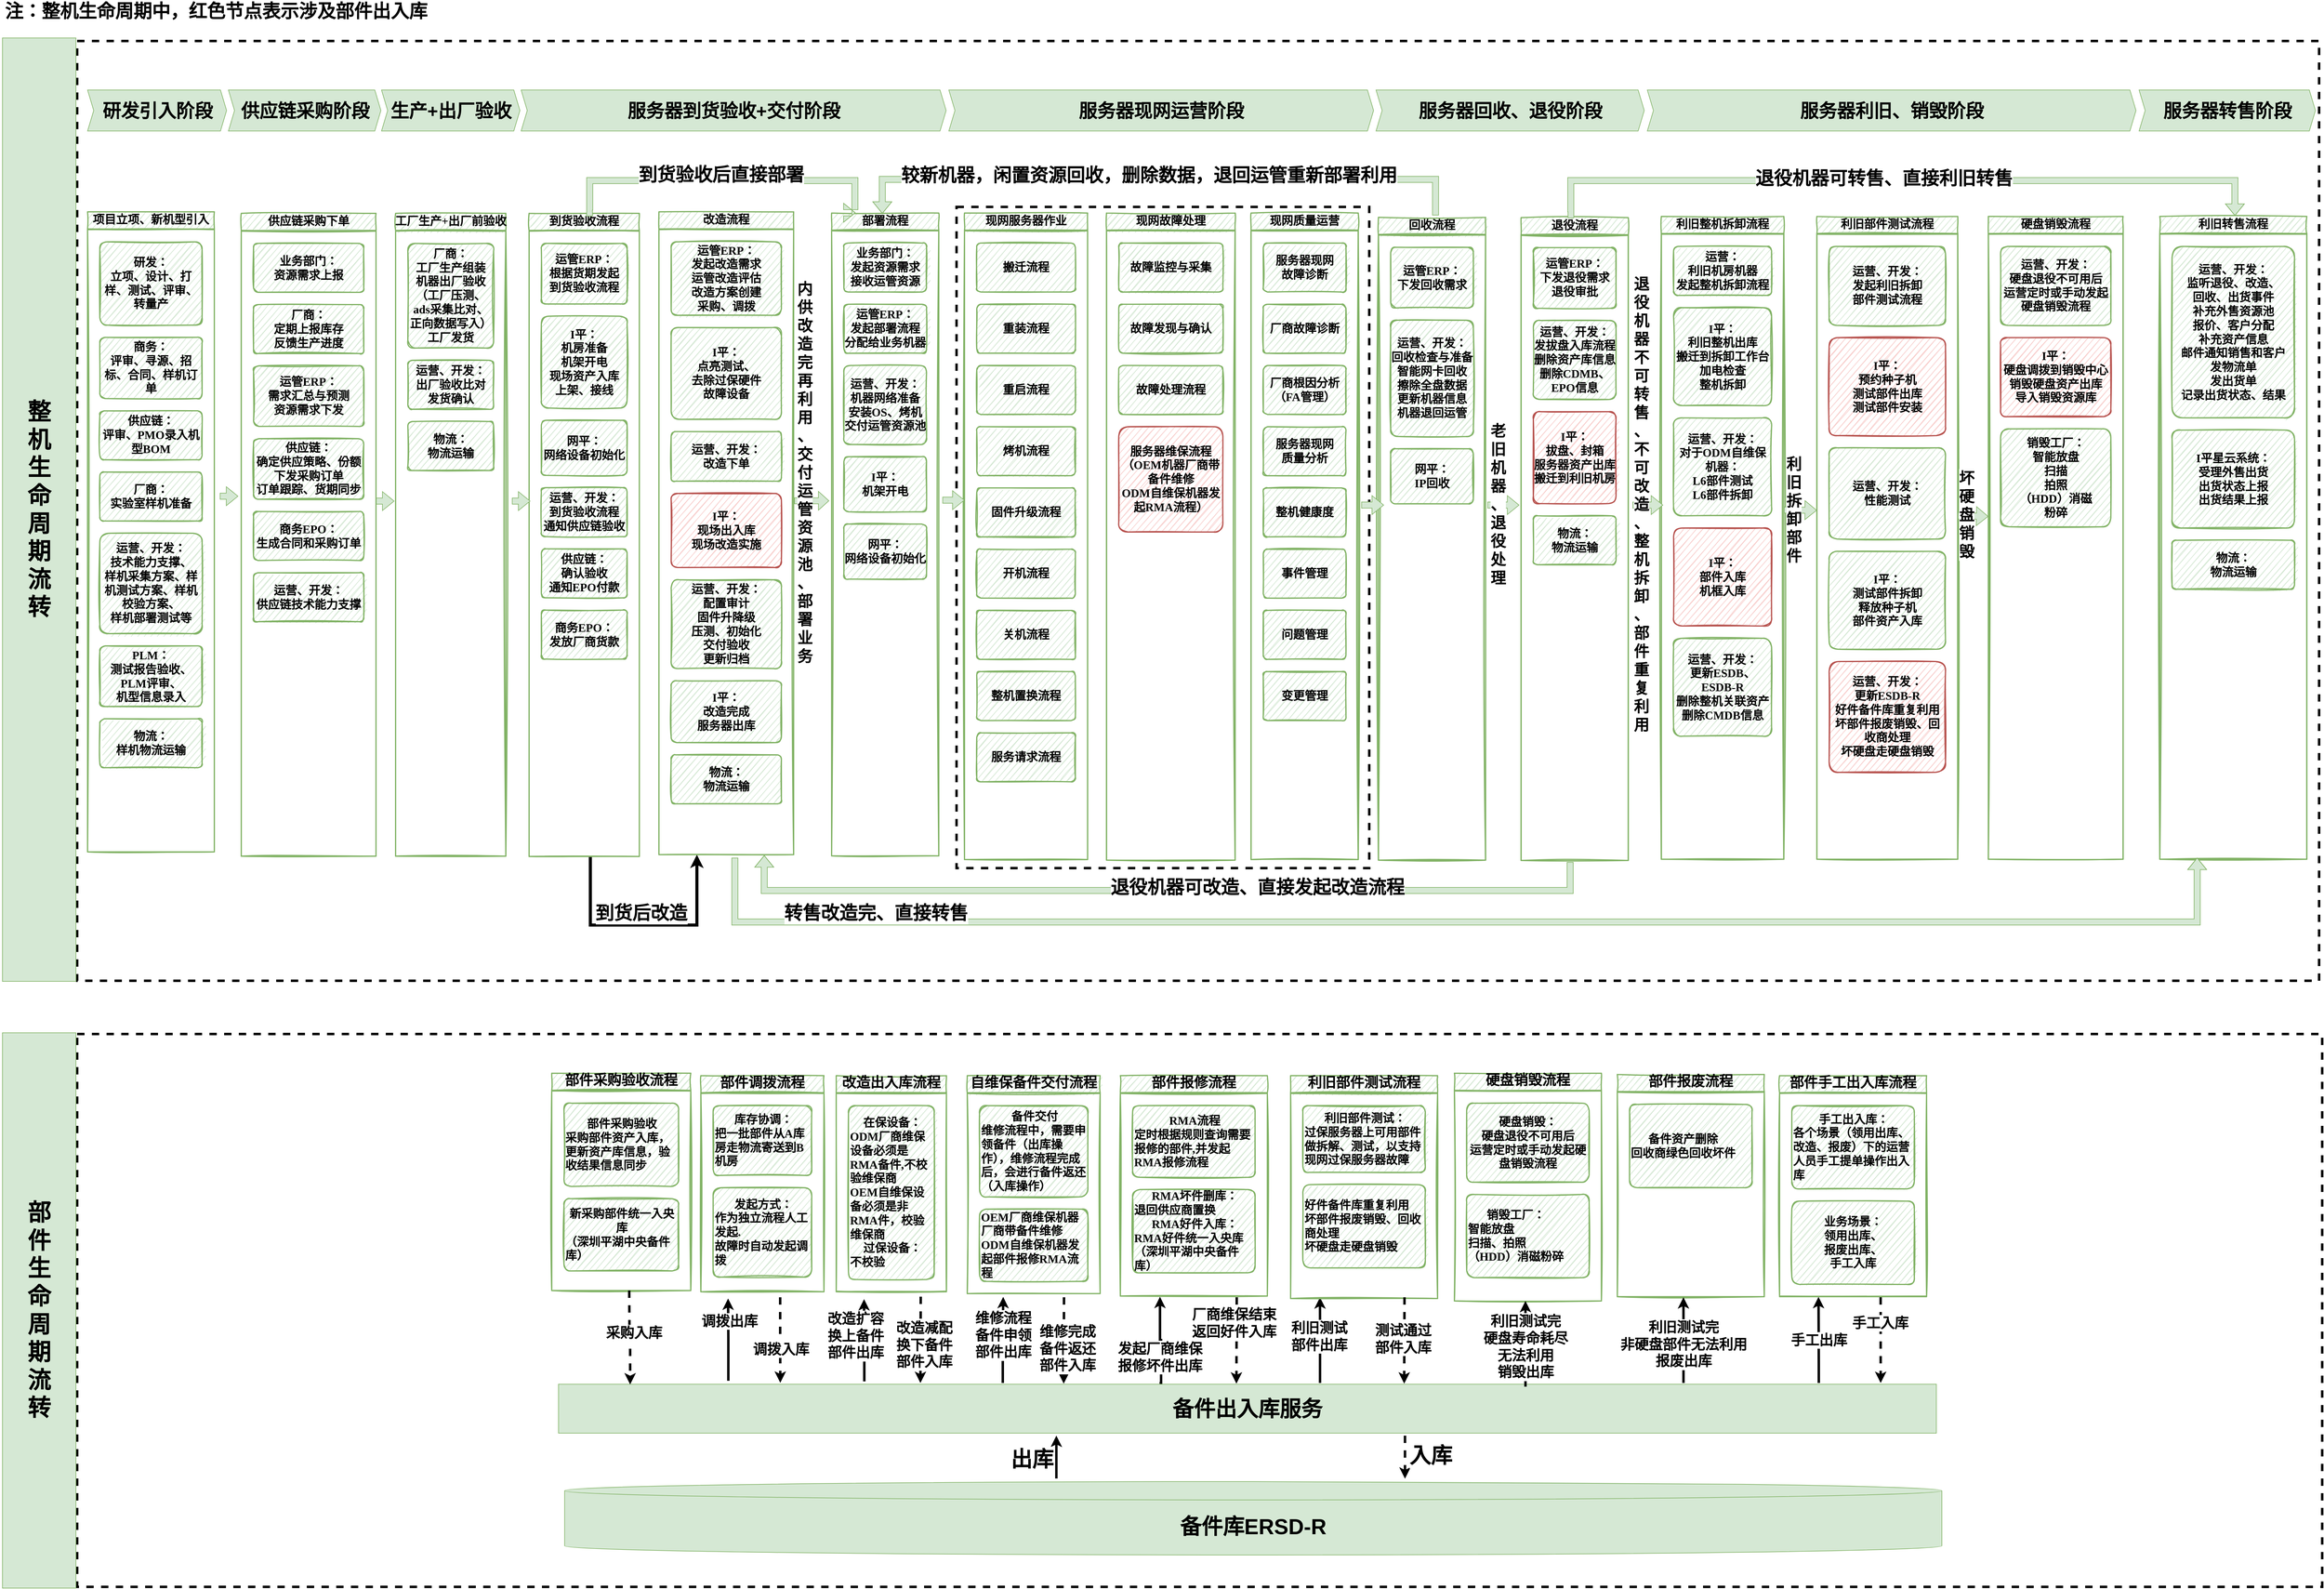 <mxfile version="21.3.7" type="github">
  <diagram id="iXNMZK5xdMZsYgVs7E77" name="第 1 页">
    <mxGraphModel dx="5563" dy="4349" grid="1" gridSize="10" guides="1" tooltips="1" connect="1" arrows="1" fold="1" page="1" pageScale="1" pageWidth="827" pageHeight="1169" math="0" shadow="0">
      <root>
        <mxCell id="0" />
        <mxCell id="1" parent="0" />
        <mxCell id="ZyWzrjSWjqfe_8rXAog0-2" value="" style="rounded=0;whiteSpace=wrap;html=1;dashed=1;strokeWidth=4;fontStyle=1" parent="1" vertex="1">
          <mxGeometry x="-160" y="-176" width="3661" height="1535" as="geometry" />
        </mxCell>
        <mxCell id="ZyWzrjSWjqfe_8rXAog0-3" value="" style="rounded=0;whiteSpace=wrap;html=1;fillColor=none;strokeWidth=4;dashed=1;" parent="1" vertex="1">
          <mxGeometry x="1276" y="95" width="673.9" height="1080" as="geometry" />
        </mxCell>
        <mxCell id="ZyWzrjSWjqfe_8rXAog0-4" value="" style="swimlane;fontStyle=3;childLayout=stackLayout;horizontal=1;startSize=28;horizontalStack=1;resizeParent=1;resizeParentMax=0;resizeLast=0;collapsible=0;marginBottom=0;swimlaneFillColor=none;fontFamily=Permanent Marker;fontSize=19;points=[];verticalAlign=top;stackBorder=0;resizable=1;strokeWidth=2;sketch=1;disableMultiStroke=1;fillColor=#d5e8d4;strokeColor=#82b366;" parent="1" vertex="1">
          <mxGeometry x="-143" y="103" width="207" height="1045.5" as="geometry" />
        </mxCell>
        <object label="项目立项、新机型引入" status="New" id="ZyWzrjSWjqfe_8rXAog0-5">
          <mxCell style="swimlane;strokeWidth=2;fontFamily=Permanent Marker;html=0;startSize=1;verticalAlign=bottom;spacingBottom=5;points=[];childLayout=stackLayout;stackBorder=20;stackSpacing=20;resizeLast=0;resizeParent=1;horizontalStack=0;collapsible=0;sketch=1;strokeColor=#82b366;fillStyle=solid;fillColor=#d5e8d4;fontSize=19;fontStyle=1" parent="ZyWzrjSWjqfe_8rXAog0-4" vertex="1">
            <mxGeometry y="28" width="207" height="1017.5" as="geometry" />
          </mxCell>
        </object>
        <object label="研发：&lt;br&gt;立项、设计、打样、测试、评审、转量产" placeholders="1" id="ZyWzrjSWjqfe_8rXAog0-6">
          <mxCell style="whiteSpace=wrap;html=1;strokeWidth=2;fontStyle=1;spacingTop=0;rounded=1;arcSize=9;points=[];sketch=1;fontFamily=Permanent Marker;hachureGap=8;fillWeight=1;fontSize=19;fillColor=#d5e8d4;strokeColor=#82b366;" parent="ZyWzrjSWjqfe_8rXAog0-5" vertex="1">
            <mxGeometry x="20" y="21" width="167" height="136" as="geometry" />
          </mxCell>
        </object>
        <object label="商务：&lt;br&gt;评审、寻源、招标、合同、样机订单" placeholders="1" id="ZyWzrjSWjqfe_8rXAog0-7">
          <mxCell style="whiteSpace=wrap;html=1;strokeWidth=2;fontStyle=1;spacingTop=0;rounded=1;arcSize=9;points=[];sketch=1;fontFamily=Permanent Marker;hachureGap=8;fillWeight=1;fontSize=19;fillColor=#d5e8d4;strokeColor=#82b366;" parent="ZyWzrjSWjqfe_8rXAog0-5" vertex="1">
            <mxGeometry x="20" y="177" width="167" height="100" as="geometry" />
          </mxCell>
        </object>
        <object label="供应链：&lt;br&gt;评审、PMO录入机型BOM" placeholders="1" id="ZyWzrjSWjqfe_8rXAog0-8">
          <mxCell style="whiteSpace=wrap;html=1;strokeWidth=2;fontStyle=1;spacingTop=0;rounded=1;arcSize=9;points=[];sketch=1;fontFamily=Permanent Marker;hachureGap=8;fillWeight=1;fontSize=19;fillColor=#d5e8d4;strokeColor=#82b366;" parent="ZyWzrjSWjqfe_8rXAog0-5" vertex="1">
            <mxGeometry x="20" y="297" width="167" height="80" as="geometry" />
          </mxCell>
        </object>
        <object label="厂商：&lt;br&gt;实验室样机准备" placeholders="1" id="ZyWzrjSWjqfe_8rXAog0-9">
          <mxCell style="whiteSpace=wrap;html=1;strokeWidth=2;fontStyle=1;spacingTop=0;rounded=1;arcSize=9;points=[];sketch=1;fontFamily=Permanent Marker;hachureGap=8;fillWeight=1;fontSize=19;fillColor=#d5e8d4;strokeColor=#82b366;" parent="ZyWzrjSWjqfe_8rXAog0-5" vertex="1">
            <mxGeometry x="20" y="397" width="167" height="80" as="geometry" />
          </mxCell>
        </object>
        <object label="运营、开发：&lt;br&gt;技术能力支撑、&lt;br&gt;样机采集方案、样机测试方案、样机校验方案、&lt;br&gt;样机部署测试等" placeholders="1" id="ZyWzrjSWjqfe_8rXAog0-10">
          <mxCell style="whiteSpace=wrap;html=1;strokeWidth=2;fontStyle=1;spacingTop=0;rounded=1;arcSize=9;points=[];sketch=1;fontFamily=Permanent Marker;hachureGap=8;fillWeight=1;fontSize=19;fillColor=#d5e8d4;strokeColor=#82b366;" parent="ZyWzrjSWjqfe_8rXAog0-5" vertex="1">
            <mxGeometry x="20" y="497" width="167" height="164" as="geometry" />
          </mxCell>
        </object>
        <object label="PLM：&lt;br&gt;测试报告验收、PLM评审、&lt;br&gt;机型信息录入" placeholders="1" id="ZyWzrjSWjqfe_8rXAog0-11">
          <mxCell style="whiteSpace=wrap;html=1;strokeWidth=2;fontStyle=1;spacingTop=0;rounded=1;arcSize=9;points=[];sketch=1;fontFamily=Permanent Marker;hachureGap=8;fillWeight=1;fontSize=19;fillColor=#d5e8d4;strokeColor=#82b366;" parent="ZyWzrjSWjqfe_8rXAog0-5" vertex="1">
            <mxGeometry x="20" y="681" width="167" height="99" as="geometry" />
          </mxCell>
        </object>
        <object label="物流：&lt;br&gt;样机物流运输" placeholders="1" id="ZyWzrjSWjqfe_8rXAog0-12">
          <mxCell style="whiteSpace=wrap;html=1;strokeWidth=2;fontStyle=1;spacingTop=0;rounded=1;arcSize=9;points=[];sketch=1;fontFamily=Permanent Marker;hachureGap=8;fillWeight=1;fontSize=19;fillColor=#d5e8d4;strokeColor=#82b366;" parent="ZyWzrjSWjqfe_8rXAog0-5" vertex="1">
            <mxGeometry x="20" y="800" width="167" height="80" as="geometry" />
          </mxCell>
        </object>
        <mxCell id="ZyWzrjSWjqfe_8rXAog0-13" value="" style="swimlane;fontStyle=3;childLayout=stackLayout;horizontal=1;startSize=28;horizontalStack=1;resizeParent=1;resizeParentMax=0;resizeLast=0;collapsible=0;marginBottom=0;swimlaneFillColor=none;fontFamily=Permanent Marker;fontSize=19;points=[];verticalAlign=top;stackBorder=0;resizable=1;strokeWidth=2;sketch=1;disableMultiStroke=1;fillColor=#d5e8d4;strokeColor=#82b366;" parent="1" vertex="1">
          <mxGeometry x="108" y="105.5" width="220" height="1050" as="geometry" />
        </mxCell>
        <object label="供应链采购下单" status="New" id="ZyWzrjSWjqfe_8rXAog0-14">
          <mxCell style="swimlane;strokeWidth=2;fontFamily=Permanent Marker;html=0;startSize=1;verticalAlign=bottom;spacingBottom=5;points=[];childLayout=stackLayout;stackBorder=20;stackSpacing=20;resizeLast=0;resizeParent=1;horizontalStack=0;collapsible=0;sketch=1;strokeColor=#82b366;fillStyle=solid;fillColor=#d5e8d4;fontSize=19;fontStyle=1" parent="ZyWzrjSWjqfe_8rXAog0-13" vertex="1">
            <mxGeometry y="28" width="220" height="1022" as="geometry" />
          </mxCell>
        </object>
        <object label="业务部门：&lt;br&gt;资源需求上报" placeholders="1" id="ZyWzrjSWjqfe_8rXAog0-15">
          <mxCell style="whiteSpace=wrap;html=1;strokeWidth=2;fontStyle=1;spacingTop=0;rounded=1;arcSize=9;points=[];sketch=1;fontFamily=Permanent Marker;hachureGap=8;fillWeight=1;fontSize=19;fillColor=#d5e8d4;strokeColor=#82b366;" parent="ZyWzrjSWjqfe_8rXAog0-14" vertex="1">
            <mxGeometry x="20" y="21" width="180" height="80" as="geometry" />
          </mxCell>
        </object>
        <object label="厂商：&lt;br&gt;定期上报库存&lt;br&gt;反馈生产进度" placeholders="1" id="ZyWzrjSWjqfe_8rXAog0-16">
          <mxCell style="whiteSpace=wrap;html=1;strokeWidth=2;fontStyle=1;spacingTop=0;rounded=1;arcSize=9;points=[];sketch=1;fontFamily=Permanent Marker;hachureGap=8;fillWeight=1;fontSize=19;fillColor=#d5e8d4;strokeColor=#82b366;" parent="ZyWzrjSWjqfe_8rXAog0-14" vertex="1">
            <mxGeometry x="20" y="121" width="180" height="80" as="geometry" />
          </mxCell>
        </object>
        <object label="运管ERP：&lt;br&gt;需求汇总与预测&lt;br&gt;资源需求下发" placeholders="1" id="ZyWzrjSWjqfe_8rXAog0-17">
          <mxCell style="whiteSpace=wrap;html=1;strokeWidth=2;fontStyle=1;spacingTop=0;rounded=1;arcSize=9;points=[];sketch=1;fontFamily=Permanent Marker;hachureGap=8;fillWeight=1;fontSize=19;fillColor=#d5e8d4;strokeColor=#82b366;" parent="ZyWzrjSWjqfe_8rXAog0-14" vertex="1">
            <mxGeometry x="20" y="221" width="180" height="99" as="geometry" />
          </mxCell>
        </object>
        <object label="供应链：&lt;br&gt;确定供应策略、份额&lt;br&gt;下发采购订单&lt;br&gt;订单跟踪、货期同步" placeholders="1" id="ZyWzrjSWjqfe_8rXAog0-18">
          <mxCell style="whiteSpace=wrap;html=1;strokeWidth=2;fontStyle=1;spacingTop=0;rounded=1;arcSize=9;points=[];sketch=1;fontFamily=Permanent Marker;hachureGap=8;fillWeight=1;fontSize=19;fillColor=#d5e8d4;strokeColor=#82b366;" parent="ZyWzrjSWjqfe_8rXAog0-14" vertex="1">
            <mxGeometry x="20" y="340" width="180" height="99" as="geometry" />
          </mxCell>
        </object>
        <object label="商务EPO：&lt;br&gt;生成合同和采购订单" placeholders="1" id="ZyWzrjSWjqfe_8rXAog0-19">
          <mxCell style="whiteSpace=wrap;html=1;strokeWidth=2;fontStyle=1;spacingTop=0;rounded=1;arcSize=9;points=[];sketch=1;fontFamily=Permanent Marker;hachureGap=8;fillWeight=1;fontSize=19;fillColor=#d5e8d4;strokeColor=#82b366;" parent="ZyWzrjSWjqfe_8rXAog0-14" vertex="1">
            <mxGeometry x="20" y="459" width="180" height="80" as="geometry" />
          </mxCell>
        </object>
        <object label="运营、开发：&lt;br&gt;供应链技术能力支撑" placeholders="1" id="ZyWzrjSWjqfe_8rXAog0-20">
          <mxCell style="whiteSpace=wrap;html=1;strokeWidth=2;fontStyle=1;spacingTop=0;rounded=1;arcSize=9;points=[];sketch=1;fontFamily=Permanent Marker;hachureGap=8;fillWeight=1;fontSize=19;fillColor=#d5e8d4;strokeColor=#82b366;" parent="ZyWzrjSWjqfe_8rXAog0-14" vertex="1">
            <mxGeometry x="20" y="559" width="180" height="80" as="geometry" />
          </mxCell>
        </object>
        <mxCell id="ZyWzrjSWjqfe_8rXAog0-21" value="" style="swimlane;fontStyle=3;childLayout=stackLayout;horizontal=1;startSize=28;horizontalStack=1;resizeParent=1;resizeParentMax=0;resizeLast=0;collapsible=0;marginBottom=0;swimlaneFillColor=none;fontFamily=Permanent Marker;fontSize=19;points=[];verticalAlign=top;stackBorder=0;resizable=1;strokeWidth=2;sketch=1;disableMultiStroke=1;fillColor=#d5e8d4;strokeColor=#82b366;" parent="1" vertex="1">
          <mxGeometry x="360" y="105.5" width="180" height="1050" as="geometry" />
        </mxCell>
        <object label="工厂生产+出厂前验收" status="New" id="ZyWzrjSWjqfe_8rXAog0-22">
          <mxCell style="swimlane;strokeWidth=2;fontFamily=Permanent Marker;html=0;startSize=1;verticalAlign=bottom;spacingBottom=5;points=[];childLayout=stackLayout;stackBorder=20;stackSpacing=20;resizeLast=0;resizeParent=1;horizontalStack=0;collapsible=0;sketch=1;strokeColor=#82b366;fillStyle=solid;fillColor=#d5e8d4;fontSize=19;fontStyle=1" parent="ZyWzrjSWjqfe_8rXAog0-21" vertex="1">
            <mxGeometry y="28" width="180" height="1022" as="geometry" />
          </mxCell>
        </object>
        <object label="厂商：&lt;br&gt;工厂生产组装&lt;br&gt;机器出厂验收&lt;br&gt;（工厂压测、&lt;br&gt;ads采集比对、正向数据写入）&lt;br&gt;工厂发货" placeholders="1" id="ZyWzrjSWjqfe_8rXAog0-23">
          <mxCell style="whiteSpace=wrap;html=1;strokeWidth=2;fontStyle=1;spacingTop=0;rounded=1;arcSize=9;points=[];sketch=1;fontFamily=Permanent Marker;hachureGap=8;fillWeight=1;fontSize=19;fillColor=#d5e8d4;strokeColor=#82b366;" parent="ZyWzrjSWjqfe_8rXAog0-22" vertex="1">
            <mxGeometry x="20" y="21" width="140" height="171" as="geometry" />
          </mxCell>
        </object>
        <object label="运营、开发：&lt;br&gt;出厂验收比对&lt;br&gt;发货确认" placeholders="1" id="ZyWzrjSWjqfe_8rXAog0-24">
          <mxCell style="whiteSpace=wrap;html=1;strokeWidth=2;fontStyle=1;spacingTop=0;rounded=1;arcSize=9;points=[];sketch=1;fontFamily=Permanent Marker;hachureGap=8;fillWeight=1;fontSize=19;fillColor=#d5e8d4;strokeColor=#82b366;" parent="ZyWzrjSWjqfe_8rXAog0-22" vertex="1">
            <mxGeometry x="20" y="212" width="140" height="80" as="geometry" />
          </mxCell>
        </object>
        <object label="物流：&lt;br&gt;物流运输" placeholders="1" id="ZyWzrjSWjqfe_8rXAog0-25">
          <mxCell style="whiteSpace=wrap;html=1;strokeWidth=2;fontStyle=1;spacingTop=0;rounded=1;arcSize=9;points=[];sketch=1;fontFamily=Permanent Marker;hachureGap=8;fillWeight=1;fontSize=19;fillColor=#d5e8d4;strokeColor=#82b366;" parent="ZyWzrjSWjqfe_8rXAog0-22" vertex="1">
            <mxGeometry x="20" y="312" width="140" height="80" as="geometry" />
          </mxCell>
        </object>
        <mxCell id="ZyWzrjSWjqfe_8rXAog0-26" style="edgeStyle=orthogonalEdgeStyle;rounded=0;orthogonalLoop=1;jettySize=auto;html=1;strokeWidth=5;fontStyle=1" parent="1" source="ZyWzrjSWjqfe_8rXAog0-28" edge="1">
          <mxGeometry relative="1" as="geometry">
            <mxPoint x="852" y="1153" as="targetPoint" />
            <Array as="points">
              <mxPoint x="678" y="1268" />
              <mxPoint x="852" y="1268" />
            </Array>
          </mxGeometry>
        </mxCell>
        <mxCell id="ZyWzrjSWjqfe_8rXAog0-27" value="到货后改造" style="edgeLabel;html=1;align=center;verticalAlign=middle;resizable=0;points=[];fontSize=30;fontStyle=1" parent="ZyWzrjSWjqfe_8rXAog0-26" vertex="1" connectable="0">
          <mxGeometry x="-0.917" relative="1" as="geometry">
            <mxPoint x="83" y="75" as="offset" />
          </mxGeometry>
        </mxCell>
        <mxCell id="ZyWzrjSWjqfe_8rXAog0-28" value="" style="swimlane;fontStyle=3;childLayout=stackLayout;horizontal=1;startSize=28;horizontalStack=1;resizeParent=1;resizeParentMax=0;resizeLast=0;collapsible=0;marginBottom=0;swimlaneFillColor=none;fontFamily=Permanent Marker;fontSize=19;points=[];verticalAlign=top;stackBorder=0;resizable=1;strokeWidth=2;sketch=1;disableMultiStroke=1;fillColor=#d5e8d4;strokeColor=#82b366;" parent="1" vertex="1">
          <mxGeometry x="578" y="105.5" width="180" height="1050.5" as="geometry" />
        </mxCell>
        <object label="到货验收流程" status="New" id="ZyWzrjSWjqfe_8rXAog0-29">
          <mxCell style="swimlane;strokeWidth=2;fontFamily=Permanent Marker;html=0;startSize=1;verticalAlign=bottom;spacingBottom=5;points=[];childLayout=stackLayout;stackBorder=20;stackSpacing=20;resizeLast=0;resizeParent=1;horizontalStack=0;collapsible=0;sketch=1;strokeColor=#82b366;fillStyle=solid;fillColor=#d5e8d4;fontSize=19;fontStyle=1" parent="ZyWzrjSWjqfe_8rXAog0-28" vertex="1">
            <mxGeometry y="28" width="180" height="1022.5" as="geometry" />
          </mxCell>
        </object>
        <object label="运管ERP：&lt;br&gt;根据货期发起&lt;br&gt;到货验收流程" placeholders="1" id="ZyWzrjSWjqfe_8rXAog0-30">
          <mxCell style="whiteSpace=wrap;html=1;strokeWidth=2;fontStyle=1;spacingTop=0;rounded=1;arcSize=9;points=[];sketch=1;fontFamily=Permanent Marker;hachureGap=8;fillWeight=1;fontSize=19;fillColor=#d5e8d4;strokeColor=#82b366;" parent="ZyWzrjSWjqfe_8rXAog0-29" vertex="1">
            <mxGeometry x="20" y="21" width="140" height="99" as="geometry" />
          </mxCell>
        </object>
        <object label="I平：&lt;br&gt;机房准备&lt;br&gt;机架开电&lt;br&gt;现场资产入库&lt;br&gt;上架、接线" placeholders="1" id="ZyWzrjSWjqfe_8rXAog0-31">
          <mxCell style="whiteSpace=wrap;html=1;strokeWidth=2;fontStyle=1;spacingTop=0;rounded=1;arcSize=9;points=[];sketch=1;fontFamily=Permanent Marker;hachureGap=8;fillWeight=1;fontSize=19;fillColor=#d5e8d4;strokeColor=#82b366;" parent="ZyWzrjSWjqfe_8rXAog0-29" vertex="1">
            <mxGeometry x="20" y="140" width="140" height="150" as="geometry" />
          </mxCell>
        </object>
        <object label="网平：&lt;br&gt;网络设备初始化" placeholders="1" id="ZyWzrjSWjqfe_8rXAog0-32">
          <mxCell style="whiteSpace=wrap;html=1;strokeWidth=2;fontStyle=1;spacingTop=0;rounded=1;arcSize=9;points=[];sketch=1;fontFamily=Permanent Marker;hachureGap=8;fillWeight=1;fontSize=19;fillColor=#d5e8d4;strokeColor=#82b366;" parent="ZyWzrjSWjqfe_8rXAog0-29" vertex="1">
            <mxGeometry x="20" y="310" width="140" height="90" as="geometry" />
          </mxCell>
        </object>
        <object label="运营、开发：&lt;br&gt;到货验收流程&lt;br&gt;通知供应链验收" placeholders="1" id="ZyWzrjSWjqfe_8rXAog0-33">
          <mxCell style="whiteSpace=wrap;html=1;strokeWidth=2;fontStyle=1;spacingTop=0;rounded=1;arcSize=9;points=[];sketch=1;fontFamily=Permanent Marker;hachureGap=8;fillWeight=1;fontSize=19;fillColor=#d5e8d4;strokeColor=#82b366;" parent="ZyWzrjSWjqfe_8rXAog0-29" vertex="1">
            <mxGeometry x="20" y="420" width="140" height="80" as="geometry" />
          </mxCell>
        </object>
        <object label="供应链：&lt;br&gt;确认验收&lt;br&gt;通知EPO付款" placeholders="1" id="ZyWzrjSWjqfe_8rXAog0-34">
          <mxCell style="whiteSpace=wrap;html=1;strokeWidth=2;fontStyle=1;spacingTop=0;rounded=1;arcSize=9;points=[];sketch=1;fontFamily=Permanent Marker;hachureGap=8;fillWeight=1;fontSize=19;fillColor=#d5e8d4;strokeColor=#82b366;" parent="ZyWzrjSWjqfe_8rXAog0-29" vertex="1">
            <mxGeometry x="20" y="520" width="140" height="80" as="geometry" />
          </mxCell>
        </object>
        <object label="商务EPO：&lt;br&gt;发放厂商货款" placeholders="1" id="ZyWzrjSWjqfe_8rXAog0-35">
          <mxCell style="whiteSpace=wrap;html=1;strokeWidth=2;fontStyle=1;spacingTop=0;rounded=1;arcSize=9;points=[];sketch=1;fontFamily=Permanent Marker;hachureGap=8;fillWeight=1;fontSize=19;fillColor=#d5e8d4;strokeColor=#82b366;" parent="ZyWzrjSWjqfe_8rXAog0-29" vertex="1">
            <mxGeometry x="20" y="620" width="140" height="80" as="geometry" />
          </mxCell>
        </object>
        <mxCell id="ZyWzrjSWjqfe_8rXAog0-36" value="" style="swimlane;fontStyle=3;childLayout=stackLayout;horizontal=1;startSize=28;horizontalStack=1;resizeParent=1;resizeParentMax=0;resizeLast=0;collapsible=0;marginBottom=0;swimlaneFillColor=none;fontFamily=Permanent Marker;fontSize=19;points=[];verticalAlign=top;stackBorder=0;resizable=1;strokeWidth=2;sketch=1;disableMultiStroke=1;fillColor=#d5e8d4;strokeColor=#82b366;" parent="1" vertex="1">
          <mxGeometry x="1072" y="105" width="175" height="1050" as="geometry" />
        </mxCell>
        <object label="部署流程" status="New" id="ZyWzrjSWjqfe_8rXAog0-37">
          <mxCell style="swimlane;strokeWidth=2;fontFamily=Permanent Marker;html=0;startSize=1;verticalAlign=bottom;spacingBottom=5;points=[];childLayout=stackLayout;stackBorder=20;stackSpacing=20;resizeLast=0;resizeParent=1;horizontalStack=0;collapsible=0;sketch=1;strokeColor=#82b366;fillStyle=solid;fillColor=#d5e8d4;fontSize=19;fontStyle=1" parent="ZyWzrjSWjqfe_8rXAog0-36" vertex="1">
            <mxGeometry y="28" width="175" height="1022" as="geometry" />
          </mxCell>
        </object>
        <object label="业务部门：&lt;br&gt;发起资源需求&lt;br&gt;接收运管资源" placeholders="1" id="ZyWzrjSWjqfe_8rXAog0-38">
          <mxCell style="whiteSpace=wrap;html=1;strokeWidth=2;fontStyle=1;spacingTop=0;rounded=1;arcSize=9;points=[];sketch=1;fontFamily=Permanent Marker;hachureGap=8;fillWeight=1;fontSize=19;fillColor=#d5e8d4;strokeColor=#82b366;" parent="ZyWzrjSWjqfe_8rXAog0-37" vertex="1">
            <mxGeometry x="20" y="21" width="135" height="80" as="geometry" />
          </mxCell>
        </object>
        <object label="运管ERP：&lt;br&gt;发起部署流程&lt;br&gt;分配给业务机器" placeholders="1" id="ZyWzrjSWjqfe_8rXAog0-39">
          <mxCell style="whiteSpace=wrap;html=1;strokeWidth=2;fontStyle=1;spacingTop=0;rounded=1;arcSize=9;points=[];sketch=1;fontFamily=Permanent Marker;hachureGap=8;fillWeight=1;fontSize=19;fillColor=#d5e8d4;strokeColor=#82b366;" parent="ZyWzrjSWjqfe_8rXAog0-37" vertex="1">
            <mxGeometry x="20" y="121" width="135" height="80" as="geometry" />
          </mxCell>
        </object>
        <object label="运营、开发：&lt;br&gt;机器网络准备&lt;br&gt;安装OS、烤机&lt;br&gt;交付运管资源池" placeholders="1" id="ZyWzrjSWjqfe_8rXAog0-40">
          <mxCell style="whiteSpace=wrap;html=1;strokeWidth=2;fontStyle=1;spacingTop=0;rounded=1;arcSize=9;points=[];sketch=1;fontFamily=Permanent Marker;hachureGap=8;fillWeight=1;fontSize=19;fillColor=#d5e8d4;strokeColor=#82b366;" parent="ZyWzrjSWjqfe_8rXAog0-37" vertex="1">
            <mxGeometry x="20" y="221" width="135" height="129" as="geometry" />
          </mxCell>
        </object>
        <object label="I平：&lt;br&gt;机架开电&lt;br&gt;" placeholders="1" id="ZyWzrjSWjqfe_8rXAog0-41">
          <mxCell style="whiteSpace=wrap;html=1;strokeWidth=2;fontStyle=1;spacingTop=0;rounded=1;arcSize=9;points=[];sketch=1;fontFamily=Permanent Marker;hachureGap=8;fillWeight=1;fontSize=19;fillColor=#d5e8d4;strokeColor=#82b366;" parent="ZyWzrjSWjqfe_8rXAog0-37" vertex="1">
            <mxGeometry x="20" y="370" width="135" height="90" as="geometry" />
          </mxCell>
        </object>
        <object label="网平：&lt;br&gt;网络设备初始化" placeholders="1" id="ZyWzrjSWjqfe_8rXAog0-42">
          <mxCell style="whiteSpace=wrap;html=1;strokeWidth=2;fontStyle=1;spacingTop=0;rounded=1;arcSize=9;points=[];sketch=1;fontFamily=Permanent Marker;hachureGap=8;fillWeight=1;fontSize=19;fillColor=#d5e8d4;strokeColor=#82b366;" parent="ZyWzrjSWjqfe_8rXAog0-37" vertex="1">
            <mxGeometry x="20" y="480" width="135" height="90" as="geometry" />
          </mxCell>
        </object>
        <mxCell id="ZyWzrjSWjqfe_8rXAog0-43" value="" style="swimlane;fontStyle=3;childLayout=stackLayout;horizontal=1;startSize=28;horizontalStack=1;resizeParent=1;resizeParentMax=0;resizeLast=0;collapsible=0;marginBottom=0;swimlaneFillColor=none;fontFamily=Permanent Marker;fontSize=19;points=[];verticalAlign=top;stackBorder=0;resizable=1;strokeWidth=2;sketch=1;disableMultiStroke=1;fillColor=#d5e8d4;strokeColor=#82b366;" parent="1" vertex="1">
          <mxGeometry x="1289" y="105" width="201" height="1056" as="geometry" />
        </mxCell>
        <object label="现网服务器作业" status="New" id="ZyWzrjSWjqfe_8rXAog0-44">
          <mxCell style="swimlane;strokeWidth=2;fontFamily=Permanent Marker;html=0;startSize=1;verticalAlign=bottom;spacingBottom=5;points=[];childLayout=stackLayout;stackBorder=20;stackSpacing=20;resizeLast=0;resizeParent=1;horizontalStack=0;collapsible=0;sketch=1;strokeColor=#82b366;fillStyle=solid;fillColor=#d5e8d4;fontSize=19;fontStyle=1" parent="ZyWzrjSWjqfe_8rXAog0-43" vertex="1">
            <mxGeometry y="28" width="201" height="1028" as="geometry" />
          </mxCell>
        </object>
        <object label="搬迁流程" placeholders="1" id="ZyWzrjSWjqfe_8rXAog0-45">
          <mxCell style="whiteSpace=wrap;html=1;strokeWidth=2;fontStyle=1;spacingTop=0;rounded=1;arcSize=9;points=[];sketch=1;fontFamily=Permanent Marker;hachureGap=8;fillWeight=1;fontSize=19;fillColor=#d5e8d4;strokeColor=#82b366;" parent="ZyWzrjSWjqfe_8rXAog0-44" vertex="1">
            <mxGeometry x="20" y="21" width="161" height="80" as="geometry" />
          </mxCell>
        </object>
        <object label="重装流程" placeholders="1" id="ZyWzrjSWjqfe_8rXAog0-46">
          <mxCell style="whiteSpace=wrap;html=1;strokeWidth=2;fontStyle=1;spacingTop=0;rounded=1;arcSize=9;points=[];sketch=1;fontFamily=Permanent Marker;hachureGap=8;fillWeight=1;fontSize=19;fillColor=#d5e8d4;strokeColor=#82b366;" parent="ZyWzrjSWjqfe_8rXAog0-44" vertex="1">
            <mxGeometry x="20" y="121" width="161" height="80" as="geometry" />
          </mxCell>
        </object>
        <object label="重启流程" placeholders="1" id="ZyWzrjSWjqfe_8rXAog0-47">
          <mxCell style="whiteSpace=wrap;html=1;strokeWidth=2;fontStyle=1;spacingTop=0;rounded=1;arcSize=9;points=[];sketch=1;fontFamily=Permanent Marker;hachureGap=8;fillWeight=1;fontSize=19;fillColor=#d5e8d4;strokeColor=#82b366;" parent="ZyWzrjSWjqfe_8rXAog0-44" vertex="1">
            <mxGeometry x="20" y="221" width="161" height="80" as="geometry" />
          </mxCell>
        </object>
        <object label="烤机流程" placeholders="1" id="ZyWzrjSWjqfe_8rXAog0-48">
          <mxCell style="whiteSpace=wrap;html=1;strokeWidth=2;fontStyle=1;spacingTop=0;rounded=1;arcSize=9;points=[];sketch=1;fontFamily=Permanent Marker;hachureGap=8;fillWeight=1;fontSize=19;fillColor=#d5e8d4;strokeColor=#82b366;" parent="ZyWzrjSWjqfe_8rXAog0-44" vertex="1">
            <mxGeometry x="20" y="321" width="161" height="80" as="geometry" />
          </mxCell>
        </object>
        <object label="固件升级流程" placeholders="1" id="ZyWzrjSWjqfe_8rXAog0-49">
          <mxCell style="whiteSpace=wrap;html=1;strokeWidth=2;fontStyle=1;spacingTop=0;rounded=1;arcSize=9;points=[];sketch=1;fontFamily=Permanent Marker;hachureGap=8;fillWeight=1;fontSize=19;fillColor=#d5e8d4;strokeColor=#82b366;" parent="ZyWzrjSWjqfe_8rXAog0-44" vertex="1">
            <mxGeometry x="20" y="421" width="161" height="80" as="geometry" />
          </mxCell>
        </object>
        <object label="开机流程" placeholders="1" id="ZyWzrjSWjqfe_8rXAog0-50">
          <mxCell style="whiteSpace=wrap;html=1;strokeWidth=2;fontStyle=1;spacingTop=0;rounded=1;arcSize=9;points=[];sketch=1;fontFamily=Permanent Marker;hachureGap=8;fillWeight=1;fontSize=19;fillColor=#d5e8d4;strokeColor=#82b366;" parent="ZyWzrjSWjqfe_8rXAog0-44" vertex="1">
            <mxGeometry x="20" y="521" width="161" height="80" as="geometry" />
          </mxCell>
        </object>
        <object label="关机流程" placeholders="1" id="ZyWzrjSWjqfe_8rXAog0-51">
          <mxCell style="whiteSpace=wrap;html=1;strokeWidth=2;fontStyle=1;spacingTop=0;rounded=1;arcSize=9;points=[];sketch=1;fontFamily=Permanent Marker;hachureGap=8;fillWeight=1;fontSize=19;fillColor=#d5e8d4;strokeColor=#82b366;" parent="ZyWzrjSWjqfe_8rXAog0-44" vertex="1">
            <mxGeometry x="20" y="621" width="161" height="80" as="geometry" />
          </mxCell>
        </object>
        <object label="整机置换流程" placeholders="1" id="ZyWzrjSWjqfe_8rXAog0-52">
          <mxCell style="whiteSpace=wrap;html=1;strokeWidth=2;fontStyle=1;spacingTop=0;rounded=1;arcSize=9;points=[];sketch=1;fontFamily=Permanent Marker;hachureGap=8;fillWeight=1;fontSize=19;fillColor=#d5e8d4;strokeColor=#82b366;" parent="ZyWzrjSWjqfe_8rXAog0-44" vertex="1">
            <mxGeometry x="20" y="721" width="161" height="80" as="geometry" />
          </mxCell>
        </object>
        <object label="服务请求流程" placeholders="1" id="ZyWzrjSWjqfe_8rXAog0-53">
          <mxCell style="whiteSpace=wrap;html=1;strokeWidth=2;fontStyle=1;spacingTop=0;rounded=1;arcSize=9;points=[];sketch=1;fontFamily=Permanent Marker;hachureGap=8;fillWeight=1;fontSize=19;fillColor=#d5e8d4;strokeColor=#82b366;" parent="ZyWzrjSWjqfe_8rXAog0-44" vertex="1">
            <mxGeometry x="20" y="821" width="161" height="80" as="geometry" />
          </mxCell>
        </object>
        <mxCell id="ZyWzrjSWjqfe_8rXAog0-54" style="edgeStyle=orthogonalEdgeStyle;rounded=0;orthogonalLoop=1;jettySize=auto;html=1;entryX=0.473;entryY=0.001;entryDx=0;entryDy=0;entryPerimeter=0;shape=flexArrow;fillColor=#d5e8d4;strokeColor=#82b366;fontStyle=1;fontSize=25;exitX=0.533;exitY=-0.003;exitDx=0;exitDy=0;exitPerimeter=0;" parent="1" source="ZyWzrjSWjqfe_8rXAog0-56" target="ZyWzrjSWjqfe_8rXAog0-36" edge="1">
          <mxGeometry relative="1" as="geometry">
            <Array as="points">
              <mxPoint x="2058" y="50" />
              <mxPoint x="1155" y="50" />
            </Array>
            <mxPoint x="1592" y="104" as="sourcePoint" />
            <mxPoint x="1202" y="105.5" as="targetPoint" />
          </mxGeometry>
        </mxCell>
        <mxCell id="ZyWzrjSWjqfe_8rXAog0-55" value="较新机器，闲置资源回收，删除数据，退回运管重新部署利用" style="edgeLabel;html=1;align=center;verticalAlign=middle;resizable=0;points=[];fontStyle=1;fontSize=30;" parent="ZyWzrjSWjqfe_8rXAog0-54" vertex="1" connectable="0">
          <mxGeometry x="0.101" y="-1" relative="1" as="geometry">
            <mxPoint x="33" y="-6" as="offset" />
          </mxGeometry>
        </mxCell>
        <mxCell id="ZyWzrjSWjqfe_8rXAog0-56" value="" style="swimlane;fontStyle=3;childLayout=stackLayout;horizontal=1;startSize=28;horizontalStack=1;resizeParent=1;resizeParentMax=0;resizeLast=0;collapsible=0;marginBottom=0;swimlaneFillColor=none;fontFamily=Permanent Marker;fontSize=19;points=[];verticalAlign=top;stackBorder=0;resizable=1;strokeWidth=2;sketch=1;disableMultiStroke=1;fillColor=#d5e8d4;strokeColor=#82b366;" parent="1" vertex="1">
          <mxGeometry x="1964.9" y="112" width="175" height="1050" as="geometry" />
        </mxCell>
        <object label="回收流程" status="New" id="ZyWzrjSWjqfe_8rXAog0-57">
          <mxCell style="swimlane;strokeWidth=2;fontFamily=Permanent Marker;html=0;startSize=1;verticalAlign=bottom;spacingBottom=5;points=[];childLayout=stackLayout;stackBorder=20;stackSpacing=20;resizeLast=0;resizeParent=1;horizontalStack=0;collapsible=0;sketch=1;strokeColor=#82b366;fillStyle=solid;fillColor=#d5e8d4;fontSize=19;fontStyle=1" parent="ZyWzrjSWjqfe_8rXAog0-56" vertex="1">
            <mxGeometry y="28" width="175" height="1022" as="geometry" />
          </mxCell>
        </object>
        <object label="运管ERP：&lt;br&gt;下发回收需求&lt;br&gt;" placeholders="1" id="ZyWzrjSWjqfe_8rXAog0-58">
          <mxCell style="whiteSpace=wrap;html=1;strokeWidth=2;fontStyle=1;spacingTop=0;rounded=1;arcSize=9;points=[];sketch=1;fontFamily=Permanent Marker;hachureGap=8;fillWeight=1;fontSize=19;fillColor=#d5e8d4;strokeColor=#82b366;" parent="ZyWzrjSWjqfe_8rXAog0-57" vertex="1">
            <mxGeometry x="20" y="21" width="135" height="99" as="geometry" />
          </mxCell>
        </object>
        <object label="运营、开发：&lt;br&gt;回收检查与准备&lt;br&gt;智能网卡回收&lt;br&gt;擦除全盘数据&lt;br&gt;更新机器信息&lt;br&gt;机器退回运管" placeholders="1" id="ZyWzrjSWjqfe_8rXAog0-59">
          <mxCell style="whiteSpace=wrap;html=1;strokeWidth=2;fontStyle=1;spacingTop=0;rounded=1;arcSize=9;points=[];sketch=1;fontFamily=Permanent Marker;hachureGap=8;fillWeight=1;fontSize=19;fillColor=#d5e8d4;strokeColor=#82b366;" parent="ZyWzrjSWjqfe_8rXAog0-57" vertex="1">
            <mxGeometry x="20" y="140" width="135" height="190" as="geometry" />
          </mxCell>
        </object>
        <object label="网平：&lt;br&gt;IP回收" placeholders="1" id="ZyWzrjSWjqfe_8rXAog0-60">
          <mxCell style="whiteSpace=wrap;html=1;strokeWidth=2;fontStyle=1;spacingTop=0;rounded=1;arcSize=9;points=[];sketch=1;fontFamily=Permanent Marker;hachureGap=8;fillWeight=1;fontSize=19;fillColor=#d5e8d4;strokeColor=#82b366;" parent="ZyWzrjSWjqfe_8rXAog0-57" vertex="1">
            <mxGeometry x="20" y="350" width="135" height="90" as="geometry" />
          </mxCell>
        </object>
        <mxCell id="ZyWzrjSWjqfe_8rXAog0-61" value="" style="swimlane;fontStyle=3;childLayout=stackLayout;horizontal=1;startSize=28;horizontalStack=1;resizeParent=1;resizeParentMax=0;resizeLast=0;collapsible=0;marginBottom=0;swimlaneFillColor=none;fontFamily=Permanent Marker;fontSize=19;points=[];verticalAlign=top;stackBorder=0;resizable=1;strokeWidth=2;sketch=1;disableMultiStroke=1;fillColor=#d5e8d4;strokeColor=#82b366;" parent="1" vertex="1">
          <mxGeometry x="2197.9" y="112.5" width="175" height="1050" as="geometry" />
        </mxCell>
        <object label="退役流程" status="New" id="ZyWzrjSWjqfe_8rXAog0-62">
          <mxCell style="swimlane;strokeWidth=2;fontFamily=Permanent Marker;html=0;startSize=1;verticalAlign=bottom;spacingBottom=5;points=[];childLayout=stackLayout;stackBorder=20;stackSpacing=20;resizeLast=0;resizeParent=1;horizontalStack=0;collapsible=0;sketch=1;strokeColor=#82b366;fillStyle=solid;fillColor=#d5e8d4;fontSize=19;fontStyle=1" parent="ZyWzrjSWjqfe_8rXAog0-61" vertex="1">
            <mxGeometry y="28" width="175" height="1022" as="geometry" />
          </mxCell>
        </object>
        <object label="运管ERP：&lt;br&gt;下发退役需求&lt;br&gt;退役审批" placeholders="1" id="ZyWzrjSWjqfe_8rXAog0-63">
          <mxCell style="whiteSpace=wrap;html=1;strokeWidth=2;fontStyle=1;spacingTop=0;rounded=1;arcSize=9;points=[];sketch=1;fontFamily=Permanent Marker;hachureGap=8;fillWeight=1;fontSize=19;fillColor=#d5e8d4;strokeColor=#82b366;" parent="ZyWzrjSWjqfe_8rXAog0-62" vertex="1">
            <mxGeometry x="20" y="21" width="135" height="99" as="geometry" />
          </mxCell>
        </object>
        <object label="运营、开发：&lt;br&gt;发拔盘入库流程&lt;br&gt;删除资产库信息&lt;br&gt;删除CDMB、EPO信息" placeholders="1" id="ZyWzrjSWjqfe_8rXAog0-64">
          <mxCell style="whiteSpace=wrap;html=1;strokeWidth=2;fontStyle=1;spacingTop=0;rounded=1;arcSize=9;points=[];sketch=1;fontFamily=Permanent Marker;hachureGap=8;fillWeight=1;fontSize=19;fillColor=#d5e8d4;strokeColor=#82b366;" parent="ZyWzrjSWjqfe_8rXAog0-62" vertex="1">
            <mxGeometry x="20" y="140" width="135" height="129" as="geometry" />
          </mxCell>
        </object>
        <object label="I平：&lt;br&gt;拔盘、封箱&lt;br&gt;服务器资产出库&lt;br&gt;搬迁到利旧机房" placeholders="1" id="ZyWzrjSWjqfe_8rXAog0-65">
          <mxCell style="whiteSpace=wrap;html=1;strokeWidth=2;fontStyle=1;spacingTop=0;rounded=1;arcSize=9;points=[];sketch=1;fontFamily=Permanent Marker;hachureGap=8;fillWeight=1;fontSize=19;fillColor=#f8cecc;strokeColor=#b85450;" parent="ZyWzrjSWjqfe_8rXAog0-62" vertex="1">
            <mxGeometry x="20" y="289" width="135" height="150" as="geometry" />
          </mxCell>
        </object>
        <object label="物流：&lt;br&gt;物流运输" placeholders="1" id="ZyWzrjSWjqfe_8rXAog0-66">
          <mxCell style="whiteSpace=wrap;html=1;strokeWidth=2;fontStyle=1;spacingTop=0;rounded=1;arcSize=9;points=[];sketch=1;fontFamily=Permanent Marker;hachureGap=8;fillWeight=1;fontSize=19;fillColor=#d5e8d4;strokeColor=#82b366;" parent="ZyWzrjSWjqfe_8rXAog0-62" vertex="1">
            <mxGeometry x="20" y="459" width="135" height="80" as="geometry" />
          </mxCell>
        </object>
        <mxCell id="ZyWzrjSWjqfe_8rXAog0-67" style="edgeStyle=orthogonalEdgeStyle;rounded=0;orthogonalLoop=1;jettySize=auto;html=1;shape=flexArrow;fillColor=#d5e8d4;strokeColor=#82b366;fontStyle=1;" parent="ZyWzrjSWjqfe_8rXAog0-62" edge="1">
          <mxGeometry relative="1" as="geometry">
            <Array as="points">
              <mxPoint x="80" y="1071" />
              <mxPoint x="-1236" y="1071" />
            </Array>
            <mxPoint x="80.1" y="1024.5" as="sourcePoint" />
            <mxPoint x="-1235.9" y="1013.5" as="targetPoint" />
          </mxGeometry>
        </mxCell>
        <mxCell id="ZyWzrjSWjqfe_8rXAog0-68" value="&lt;b&gt;&lt;font style=&quot;font-size: 30px&quot;&gt;退役机器可改造、直接发起改造流程&lt;/font&gt;&lt;/b&gt;" style="edgeLabel;html=1;align=center;verticalAlign=middle;resizable=0;points=[];" parent="ZyWzrjSWjqfe_8rXAog0-67" vertex="1" connectable="0">
          <mxGeometry x="-0.178" y="-1" relative="1" as="geometry">
            <mxPoint x="26" y="-5" as="offset" />
          </mxGeometry>
        </mxCell>
        <mxCell id="ZyWzrjSWjqfe_8rXAog0-69" value="" style="swimlane;fontStyle=3;childLayout=stackLayout;horizontal=1;startSize=28;horizontalStack=1;resizeParent=1;resizeParentMax=0;resizeLast=0;collapsible=0;marginBottom=0;swimlaneFillColor=none;fontFamily=Permanent Marker;fontSize=19;points=[];verticalAlign=top;stackBorder=0;resizable=1;strokeWidth=2;sketch=1;disableMultiStroke=1;fillColor=#d5e8d4;strokeColor=#82b366;" parent="1" vertex="1">
          <mxGeometry x="2960.9" y="110.5" width="220" height="1050" as="geometry" />
        </mxCell>
        <object label="硬盘销毁流程" status="New" id="ZyWzrjSWjqfe_8rXAog0-70">
          <mxCell style="swimlane;strokeWidth=2;fontFamily=Permanent Marker;html=0;startSize=1;verticalAlign=bottom;spacingBottom=5;points=[];childLayout=stackLayout;stackBorder=20;stackSpacing=20;resizeLast=0;resizeParent=1;horizontalStack=0;collapsible=0;sketch=1;strokeColor=#82b366;fillStyle=solid;fillColor=#d5e8d4;fontSize=19;fontStyle=1" parent="ZyWzrjSWjqfe_8rXAog0-69" vertex="1">
            <mxGeometry y="28" width="220" height="1022" as="geometry" />
          </mxCell>
        </object>
        <object label="运营、开发：&lt;br&gt;硬盘退役不可用后&lt;br&gt;运营定时或手动发起硬盘销毁流程&lt;span style=&quot;color: rgba(0, 0, 0, 0); font-family: monospace; font-size: 0px;&quot;&gt;%3CmxGraphModel%3E%3Croot%3E%3CmxCell%20id%3D%220%22%2F%3E%3CmxCell%20id%3D%221%22%20parent%3D%220%22%2F%3E%3Cobject%20label%3D%22%E8%BF%90%E8%90%A5%E3%80%81%E5%BC%80%E5%8F%91%EF%BC%9A%26lt%3Bbr%26gt%3B%E5%8F%91%E8%B5%B7%E5%88%A9%E6%97%A7%E6%8B%86%E5%8D%B8%26lt%3Bbr%26gt%3B%E9%83%A8%E4%BB%B6%E6%B5%8B%E8%AF%95%E6%B5%81%E7%A8%8B%22%20placeholders%3D%221%22%20id%3D%222%22%3E%3CmxCell%20style%3D%22whiteSpace%3Dwrap%3Bhtml%3D1%3BstrokeWidth%3D2%3BfontStyle%3D1%3BspacingTop%3D0%3Brounded%3D1%3BarcSize%3D9%3Bpoints%3D%5B%5D%3Bsketch%3D1%3BfontFamily%3DPermanent%20Marker%3BhachureGap%3D8%3BfillWeight%3D1%3BfontSize%3D19%3BfillColor%3D%23d5e8d4%3BstrokeColor%3D%2382b366%3B%22%20vertex%3D%221%22%20parent%3D%221%22%3E%3CmxGeometry%20x%3D%222270%22%20y%3D%22129%22%20width%3D%22190%22%20height%3D%22129%22%20as%3D%22geometry%22%2F%3E%3C%2FmxCell%3E%3C%2Fobject%3E%3C%2Froot%3E%3C%2FmxGraphModel%3E&lt;/span&gt;" placeholders="1" id="ZyWzrjSWjqfe_8rXAog0-71">
          <mxCell style="whiteSpace=wrap;html=1;strokeWidth=2;fontStyle=1;spacingTop=0;rounded=1;arcSize=9;points=[];sketch=1;fontFamily=Permanent Marker;hachureGap=8;fillWeight=1;fontSize=19;fillColor=#d5e8d4;strokeColor=#82b366;" parent="ZyWzrjSWjqfe_8rXAog0-70" vertex="1">
            <mxGeometry x="20" y="21" width="180" height="129" as="geometry" />
          </mxCell>
        </object>
        <object label="I平：&lt;br&gt;硬盘调拨到销毁中心&lt;br&gt;销毁硬盘资产出库&lt;br&gt;导入销毁资源库&lt;span style=&quot;color: rgba(0, 0, 0, 0); font-family: monospace; font-size: 0px;&quot;&gt;%3CmxGraphModel%3E%3Croot%3E%3CmxCell%20id%3D%220%22%2F%3E%3CmxCell%20id%3D%221%22%20parent%3D%220%22%2F%3E%3Cobject%20label%3D%22%E8%BF%90%E8%90%A5%E3%80%81%E5%BC%80%E5%8F%91%EF%BC%9A%26lt%3Bbr%26gt%3B%E5%8F%91%E8%B5%B7%E5%88%A9%E6%97%A7%E6%8B%86%E5%8D%B8%26lt%3Bbr%26gt%3B%E9%83%A8%E4%BB%B6%E6%B5%8B%E8%AF%95%E6%B5%81%E7%A8%8B%22%20placeholders%3D%221%22%20id%3D%222%22%3E%3CmxCell%20style%3D%22whiteSpace%3Dwrap%3Bhtml%3D1%3BstrokeWidth%3D2%3BfontStyle%3D1%3BspacingTop%3D0%3Brounded%3D1%3BarcSize%3D9%3Bpoints%3D%5B%5D%3Bsketch%3D1%3BfontFamily%3DPermanent%20Marker%3BhachureGap%3D8%3BfillWeight%3D1%3BfontSize%3D19%3BfillColor%3D%23d5e8d4%3BstrokeColor%3D%2382b366%3B%22%20vertex%3D%221%22%20parent%3D%221%22%3E%3CmxGeometry%20x%3D%222270%22%20y%3D%22129%22%20width%3D%22190%22%20height%3D%22129%22%20as%3D%22geometry%22%2F%3E%3C%2FmxCell%3E%3C%2Fobject%3E%3C%2Froot%3E%3C%2FmxGraphModel%3E&lt;/span&gt;" placeholders="1" id="ZyWzrjSWjqfe_8rXAog0-72">
          <mxCell style="whiteSpace=wrap;html=1;strokeWidth=2;fontStyle=1;spacingTop=0;rounded=1;arcSize=9;points=[];sketch=1;fontFamily=Permanent Marker;hachureGap=8;fillWeight=1;fontSize=19;fillColor=#f8cecc;strokeColor=#b85450;" parent="ZyWzrjSWjqfe_8rXAog0-70" vertex="1">
            <mxGeometry x="20" y="170" width="180" height="129" as="geometry" />
          </mxCell>
        </object>
        <object label="&lt;br&gt;销毁工厂：&lt;br&gt;智能放盘&lt;br&gt;扫描&lt;br&gt;拍照&lt;br&gt;（HDD）消磁&lt;br&gt;粉碎&lt;br&gt;&lt;span style=&quot;color: rgba(0, 0, 0, 0); font-family: monospace; font-size: 0px;&quot;&gt;%3CmxGraphModel%3E%3Croot%3E%3CmxCell%20id%3D%220%22%2F%3E%3CmxCell%20id%3D%221%22%20parent%3D%220%22%2F%3E%3Cobject%20label%3D%22I%E5%B9%B3%EF%BC%9A%26lt%3Bbr%26gt%3B%E9%A2%84%E7%BA%A6%E7%A7%8D%E5%AD%90%E6%9C%BA%26lt%3Bbr%26gt%3B%E6%B5%8B%E8%AF%95%E9%83%A8%E4%BB%B6%E5%87%BA%E5%BA%93%26lt%3Bbr%26gt%3B%E6%B5%8B%E8%AF%95%E9%83%A8%E4%BB%B6%E5%AE%89%E8%A3%85%22%20placeholders%3D%221%22%20id%3D%222%22%3E%3CmxCell%20style%3D%22whiteSpace%3Dwrap%3Bhtml%3D1%3BstrokeWidth%3D2%3BfontStyle%3D1%3BspacingTop%3D0%3Brounded%3D1%3BarcSize%3D9%3Bpoints%3D%5B%5D%3Bsketch%3D1%3BfontFamily%3DPermanent%20Marker%3BhachureGap%3D8%3BfillWeight%3D1%3BfontSize%3D19%3BfillColor%3D%23d5e8d4%3BstrokeColor%3D%2382b366%3B%22%20vertex%3D%221%22%20parent%3D%221%22%3E%3CmxGeometry%20x%3D%222270%22%20y%3D%22278%22%20width%3D%22190%22%20height%3D%22160%22%20as%3D%22geometry%22%2F%3E%3C%2FmxCell%3E%3C%2Fobject%3E%3C%2Froot%3E%3C%2FmxGraphModel%3E&lt;/span&gt;" placeholders="1" id="ZyWzrjSWjqfe_8rXAog0-73">
          <mxCell style="whiteSpace=wrap;html=1;strokeWidth=2;fontStyle=1;spacingTop=0;rounded=1;arcSize=9;points=[];sketch=1;fontFamily=Permanent Marker;hachureGap=8;fillWeight=1;fontSize=19;fillColor=#d5e8d4;strokeColor=#82b366;" parent="ZyWzrjSWjqfe_8rXAog0-70" vertex="1">
            <mxGeometry x="20" y="319" width="180" height="160" as="geometry" />
          </mxCell>
        </object>
        <mxCell id="ZyWzrjSWjqfe_8rXAog0-74" value="" style="shape=flexArrow;endArrow=classic;html=1;rounded=0;fillColor=#d5e8d4;strokeColor=#82b366;fontStyle=1" parent="1" edge="1">
          <mxGeometry width="50" height="50" relative="1" as="geometry">
            <mxPoint x="73" y="567.5" as="sourcePoint" />
            <mxPoint x="103" y="567.5" as="targetPoint" />
          </mxGeometry>
        </mxCell>
        <mxCell id="ZyWzrjSWjqfe_8rXAog0-75" value="" style="shape=flexArrow;endArrow=classic;html=1;rounded=0;fillColor=#d5e8d4;strokeColor=#82b366;fontStyle=1" parent="1" edge="1">
          <mxGeometry width="50" height="50" relative="1" as="geometry">
            <mxPoint x="328" y="575.5" as="sourcePoint" />
            <mxPoint x="358" y="575.5" as="targetPoint" />
          </mxGeometry>
        </mxCell>
        <mxCell id="ZyWzrjSWjqfe_8rXAog0-76" value="" style="shape=flexArrow;endArrow=classic;html=1;rounded=0;fillColor=#d5e8d4;strokeColor=#82b366;fontStyle=1" parent="1" edge="1">
          <mxGeometry width="50" height="50" relative="1" as="geometry">
            <mxPoint x="550" y="575.5" as="sourcePoint" />
            <mxPoint x="580" y="575.5" as="targetPoint" />
          </mxGeometry>
        </mxCell>
        <mxCell id="ZyWzrjSWjqfe_8rXAog0-77" value="" style="shape=flexArrow;endArrow=classic;html=1;rounded=0;fillColor=#d5e8d4;strokeColor=#82b366;fontStyle=1;width=9.735;endSize=5.363;" parent="1" edge="1">
          <mxGeometry width="50" height="50" relative="1" as="geometry">
            <mxPoint x="1011" y="575" as="sourcePoint" />
            <mxPoint x="1068" y="575" as="targetPoint" />
            <Array as="points" />
          </mxGeometry>
        </mxCell>
        <mxCell id="ZyWzrjSWjqfe_8rXAog0-78" value="&lt;span style=&quot;font-size: 25px ; font-weight: 700&quot;&gt;内&lt;br&gt;供&lt;br&gt;改&lt;br&gt;造&lt;br&gt;完&lt;br&gt;再&lt;br&gt;利&lt;br&gt;用&lt;br&gt;、&lt;br&gt;交&lt;br&gt;付&lt;br&gt;运&lt;br&gt;管&lt;br&gt;资&lt;br&gt;源&lt;br&gt;池&lt;br&gt;、&lt;br&gt;部&lt;br&gt;署&lt;br&gt;业&lt;br&gt;务&lt;/span&gt;" style="edgeLabel;html=1;align=center;verticalAlign=middle;resizable=0;points=[];" parent="ZyWzrjSWjqfe_8rXAog0-77" vertex="1" connectable="0">
          <mxGeometry x="-0.278" y="-1" relative="1" as="geometry">
            <mxPoint x="-4" y="-48" as="offset" />
          </mxGeometry>
        </mxCell>
        <mxCell id="ZyWzrjSWjqfe_8rXAog0-79" value="" style="shape=flexArrow;endArrow=classic;html=1;rounded=0;fillColor=#d5e8d4;strokeColor=#82b366;fontStyle=1" parent="1" edge="1">
          <mxGeometry width="50" height="50" relative="1" as="geometry">
            <mxPoint x="1252.9" y="574" as="sourcePoint" />
            <mxPoint x="1289" y="574" as="targetPoint" />
          </mxGeometry>
        </mxCell>
        <mxCell id="ZyWzrjSWjqfe_8rXAog0-80" value="" style="shape=flexArrow;endArrow=classic;html=1;rounded=0;fillColor=#d5e8d4;strokeColor=#82b366;fontStyle=1" parent="1" edge="1">
          <mxGeometry width="50" height="50" relative="1" as="geometry">
            <mxPoint x="1936.9" y="582" as="sourcePoint" />
            <mxPoint x="1973.9" y="582" as="targetPoint" />
          </mxGeometry>
        </mxCell>
        <mxCell id="ZyWzrjSWjqfe_8rXAog0-81" value="" style="shape=flexArrow;endArrow=classic;html=1;rounded=0;fillColor=#d5e8d4;strokeColor=#82b366;fontStyle=1" parent="1" edge="1">
          <mxGeometry width="50" height="50" relative="1" as="geometry">
            <mxPoint x="2142.9" y="582" as="sourcePoint" />
            <mxPoint x="2194.9" y="582" as="targetPoint" />
          </mxGeometry>
        </mxCell>
        <mxCell id="ZyWzrjSWjqfe_8rXAog0-82" value="老&lt;br style=&quot;font-size: 25px;&quot;&gt;旧&lt;br style=&quot;font-size: 25px;&quot;&gt;机&lt;br style=&quot;font-size: 25px;&quot;&gt;器&lt;br style=&quot;font-size: 25px;&quot;&gt;、&lt;br style=&quot;font-size: 25px;&quot;&gt;退&lt;br style=&quot;font-size: 25px;&quot;&gt;役&lt;br style=&quot;font-size: 25px;&quot;&gt;处&lt;br style=&quot;font-size: 25px;&quot;&gt;理" style="edgeLabel;html=1;align=center;verticalAlign=middle;resizable=0;points=[];fontStyle=1;fontSize=25;" parent="ZyWzrjSWjqfe_8rXAog0-81" vertex="1" connectable="0">
          <mxGeometry x="-0.057" y="1" relative="1" as="geometry">
            <mxPoint x="-8" y="-1" as="offset" />
          </mxGeometry>
        </mxCell>
        <mxCell id="ZyWzrjSWjqfe_8rXAog0-83" value="" style="swimlane;fontStyle=3;childLayout=stackLayout;horizontal=1;startSize=28;horizontalStack=1;resizeParent=1;resizeParentMax=0;resizeLast=0;collapsible=0;marginBottom=0;swimlaneFillColor=none;fontFamily=Permanent Marker;fontSize=19;points=[];verticalAlign=top;stackBorder=0;resizable=1;strokeWidth=2;sketch=1;disableMultiStroke=1;fillColor=#d5e8d4;strokeColor=#82b366;" parent="1" vertex="1">
          <mxGeometry x="2426.9" y="110.5" width="200" height="1050" as="geometry" />
        </mxCell>
        <object label="利旧整机拆卸流程" status="New" id="ZyWzrjSWjqfe_8rXAog0-84">
          <mxCell style="swimlane;strokeWidth=2;fontFamily=Permanent Marker;html=0;startSize=1;verticalAlign=bottom;spacingBottom=5;points=[];childLayout=stackLayout;stackBorder=20;stackSpacing=20;resizeLast=0;resizeParent=1;horizontalStack=0;collapsible=0;sketch=1;strokeColor=#82b366;fillStyle=solid;fillColor=#d5e8d4;fontSize=19;fontStyle=1" parent="ZyWzrjSWjqfe_8rXAog0-83" vertex="1">
            <mxGeometry y="28" width="200" height="1022" as="geometry" />
          </mxCell>
        </object>
        <object label="运营：&lt;br&gt;利旧机房机器&lt;br&gt;发起整机拆卸流程" placeholders="1" id="ZyWzrjSWjqfe_8rXAog0-85">
          <mxCell style="whiteSpace=wrap;html=1;strokeWidth=2;fontStyle=1;spacingTop=0;rounded=1;arcSize=9;points=[];sketch=1;fontFamily=Permanent Marker;hachureGap=8;fillWeight=1;fontSize=19;fillColor=#d5e8d4;strokeColor=#82b366;" parent="ZyWzrjSWjqfe_8rXAog0-84" vertex="1">
            <mxGeometry x="20" y="21" width="160" height="80" as="geometry" />
          </mxCell>
        </object>
        <object label="I平：&lt;br&gt;利旧整机出库&lt;br&gt;搬迁到拆卸工作台&lt;br&gt;加电检查&lt;br&gt;整机拆卸" placeholders="1" id="ZyWzrjSWjqfe_8rXAog0-86">
          <mxCell style="whiteSpace=wrap;html=1;strokeWidth=2;fontStyle=1;spacingTop=0;rounded=1;arcSize=9;points=[];sketch=1;fontFamily=Permanent Marker;hachureGap=8;fillWeight=1;fontSize=19;fillColor=#d5e8d4;strokeColor=#82b366;" parent="ZyWzrjSWjqfe_8rXAog0-84" vertex="1">
            <mxGeometry x="20" y="121" width="160" height="160" as="geometry" />
          </mxCell>
        </object>
        <object label="运营、开发：&lt;br&gt;对于ODM自维保机器：&lt;br&gt;L6部件测试&lt;br&gt;L6部件拆卸" placeholders="1" id="ZyWzrjSWjqfe_8rXAog0-87">
          <mxCell style="whiteSpace=wrap;html=1;strokeWidth=2;fontStyle=1;spacingTop=0;rounded=1;arcSize=9;points=[];sketch=1;fontFamily=Permanent Marker;hachureGap=8;fillWeight=1;fontSize=19;fillColor=#d5e8d4;strokeColor=#82b366;" parent="ZyWzrjSWjqfe_8rXAog0-84" vertex="1">
            <mxGeometry x="20" y="301" width="160" height="160" as="geometry" />
          </mxCell>
        </object>
        <object label="I平：&lt;br&gt;部件入库&lt;br&gt;机框入库" placeholders="1" id="ZyWzrjSWjqfe_8rXAog0-88">
          <mxCell style="whiteSpace=wrap;html=1;strokeWidth=2;fontStyle=1;spacingTop=0;rounded=1;arcSize=9;points=[];sketch=1;fontFamily=Permanent Marker;hachureGap=8;fillWeight=1;fontSize=19;fillColor=#f8cecc;strokeColor=#b85450;" parent="ZyWzrjSWjqfe_8rXAog0-84" vertex="1">
            <mxGeometry x="20" y="481" width="160" height="160" as="geometry" />
          </mxCell>
        </object>
        <object label="运营、开发：&lt;br&gt;更新ESDB、ESDB-R&lt;br&gt;删除整机关联资产&lt;br&gt;删除CMDB信息" placeholders="1" id="ZyWzrjSWjqfe_8rXAog0-89">
          <mxCell style="whiteSpace=wrap;html=1;strokeWidth=2;fontStyle=1;spacingTop=0;rounded=1;arcSize=9;points=[];sketch=1;fontFamily=Permanent Marker;hachureGap=8;fillWeight=1;fontSize=19;fillColor=#d5e8d4;strokeColor=#82b366;" parent="ZyWzrjSWjqfe_8rXAog0-84" vertex="1">
            <mxGeometry x="20" y="661" width="160" height="160" as="geometry" />
          </mxCell>
        </object>
        <mxCell id="ZyWzrjSWjqfe_8rXAog0-90" value="" style="swimlane;fontStyle=3;childLayout=stackLayout;horizontal=1;startSize=28;horizontalStack=1;resizeParent=1;resizeParentMax=0;resizeLast=0;collapsible=0;marginBottom=0;swimlaneFillColor=none;fontFamily=Permanent Marker;fontSize=19;points=[];verticalAlign=top;stackBorder=0;resizable=1;strokeWidth=2;sketch=1;disableMultiStroke=1;fillColor=#d5e8d4;strokeColor=#82b366;" parent="1" vertex="1">
          <mxGeometry x="3240.9" y="110.5" width="240" height="1050" as="geometry" />
        </mxCell>
        <object label="利旧转售流程" status="New" id="ZyWzrjSWjqfe_8rXAog0-91">
          <mxCell style="swimlane;strokeWidth=2;fontFamily=Permanent Marker;html=0;startSize=1;verticalAlign=bottom;spacingBottom=5;points=[];childLayout=stackLayout;stackBorder=20;stackSpacing=20;resizeLast=0;resizeParent=1;horizontalStack=0;collapsible=0;sketch=1;strokeColor=#82b366;fillStyle=solid;fillColor=#d5e8d4;fontSize=19;fontStyle=1" parent="ZyWzrjSWjqfe_8rXAog0-90" vertex="1">
            <mxGeometry y="28" width="240" height="1022" as="geometry" />
          </mxCell>
        </object>
        <object label="运营、开发：&lt;br&gt;监听退役、改造、&lt;br&gt;回收、出货事件&lt;br&gt;补充外售资源池&lt;br&gt;报价、客户分配&lt;br&gt;补充资产信息&lt;br&gt;邮件通知销售和客户&lt;br&gt;发物流单&lt;br&gt;发出货单&lt;br&gt;记录出货状态、结果" placeholders="1" id="ZyWzrjSWjqfe_8rXAog0-92">
          <mxCell style="whiteSpace=wrap;html=1;strokeWidth=2;fontStyle=1;spacingTop=0;rounded=1;arcSize=9;points=[];sketch=1;fontFamily=Permanent Marker;hachureGap=8;fillWeight=1;fontSize=19;fillColor=#d5e8d4;strokeColor=#82b366;" parent="ZyWzrjSWjqfe_8rXAog0-91" vertex="1">
            <mxGeometry x="20" y="21" width="200" height="280" as="geometry" />
          </mxCell>
        </object>
        <object label="I平星云系统：&lt;br&gt;受理外售出货&lt;br&gt;出货状态上报&lt;br&gt;出货结果上报" placeholders="1" id="ZyWzrjSWjqfe_8rXAog0-93">
          <mxCell style="whiteSpace=wrap;html=1;strokeWidth=2;fontStyle=1;spacingTop=0;rounded=1;arcSize=9;points=[];sketch=1;fontFamily=Permanent Marker;hachureGap=8;fillWeight=1;fontSize=19;fillColor=#d5e8d4;strokeColor=#82b366;" parent="ZyWzrjSWjqfe_8rXAog0-91" vertex="1">
            <mxGeometry x="20" y="321" width="200" height="160" as="geometry" />
          </mxCell>
        </object>
        <object label="物流：&lt;br&gt;物流运输" placeholders="1" id="ZyWzrjSWjqfe_8rXAog0-94">
          <mxCell style="whiteSpace=wrap;html=1;strokeWidth=2;fontStyle=1;spacingTop=0;rounded=1;arcSize=9;points=[];sketch=1;fontFamily=Permanent Marker;hachureGap=8;fillWeight=1;fontSize=19;fillColor=#d5e8d4;strokeColor=#82b366;" parent="ZyWzrjSWjqfe_8rXAog0-91" vertex="1">
            <mxGeometry x="20" y="501" width="200" height="80" as="geometry" />
          </mxCell>
        </object>
        <mxCell id="ZyWzrjSWjqfe_8rXAog0-95" value="" style="swimlane;fontStyle=3;childLayout=stackLayout;horizontal=1;startSize=28;horizontalStack=1;resizeParent=1;resizeParentMax=0;resizeLast=0;collapsible=0;marginBottom=0;swimlaneFillColor=none;fontFamily=Permanent Marker;fontSize=19;points=[];verticalAlign=top;stackBorder=0;resizable=1;strokeWidth=2;sketch=1;disableMultiStroke=1;fillColor=#d5e8d4;strokeColor=#82b366;" parent="1" vertex="1">
          <mxGeometry x="2680.9" y="110.5" width="230" height="1050" as="geometry" />
        </mxCell>
        <object label="利旧部件测试流程" status="New" id="ZyWzrjSWjqfe_8rXAog0-96">
          <mxCell style="swimlane;strokeWidth=2;fontFamily=Permanent Marker;html=0;startSize=1;verticalAlign=bottom;spacingBottom=5;points=[];childLayout=stackLayout;stackBorder=20;stackSpacing=20;resizeLast=0;resizeParent=1;horizontalStack=0;collapsible=0;sketch=1;strokeColor=#82b366;fillStyle=solid;fillColor=#d5e8d4;fontSize=19;fontStyle=1" parent="ZyWzrjSWjqfe_8rXAog0-95" vertex="1">
            <mxGeometry y="28" width="230" height="1022" as="geometry" />
          </mxCell>
        </object>
        <object label="运营、开发：&lt;br&gt;发起利旧拆卸&lt;br&gt;部件测试流程" placeholders="1" id="ZyWzrjSWjqfe_8rXAog0-97">
          <mxCell style="whiteSpace=wrap;html=1;strokeWidth=2;fontStyle=1;spacingTop=0;rounded=1;arcSize=9;points=[];sketch=1;fontFamily=Permanent Marker;hachureGap=8;fillWeight=1;fontSize=19;fillColor=#d5e8d4;strokeColor=#82b366;" parent="ZyWzrjSWjqfe_8rXAog0-96" vertex="1">
            <mxGeometry x="20" y="21" width="190" height="129" as="geometry" />
          </mxCell>
        </object>
        <object label="I平：&lt;br&gt;预约种子机&lt;br&gt;测试部件出库&lt;br&gt;测试部件安装" placeholders="1" id="ZyWzrjSWjqfe_8rXAog0-98">
          <mxCell style="whiteSpace=wrap;html=1;strokeWidth=2;fontStyle=1;spacingTop=0;rounded=1;arcSize=9;points=[];sketch=1;fontFamily=Permanent Marker;hachureGap=8;fillWeight=1;fontSize=19;fillColor=#f8cecc;strokeColor=#b85450;" parent="ZyWzrjSWjqfe_8rXAog0-96" vertex="1">
            <mxGeometry x="20" y="170" width="190" height="160" as="geometry" />
          </mxCell>
        </object>
        <object label="运营、开发：&lt;br&gt;性能测试" placeholders="1" id="ZyWzrjSWjqfe_8rXAog0-99">
          <mxCell style="whiteSpace=wrap;html=1;strokeWidth=2;fontStyle=1;spacingTop=0;rounded=1;arcSize=9;points=[];sketch=1;fontFamily=Permanent Marker;hachureGap=8;fillWeight=1;fontSize=19;fillColor=#d5e8d4;strokeColor=#82b366;" parent="ZyWzrjSWjqfe_8rXAog0-96" vertex="1">
            <mxGeometry x="20" y="350" width="190" height="149" as="geometry" />
          </mxCell>
        </object>
        <object label="I平：&lt;br&gt;测试部件拆卸&lt;br&gt;释放种子机&lt;br&gt;部件资产入库" placeholders="1" id="ZyWzrjSWjqfe_8rXAog0-100">
          <mxCell style="whiteSpace=wrap;html=1;strokeWidth=2;fontStyle=1;spacingTop=0;rounded=1;arcSize=9;points=[];sketch=1;fontFamily=Permanent Marker;hachureGap=8;fillWeight=1;fontSize=19;fillColor=#d5e8d4;strokeColor=#82b366;" parent="ZyWzrjSWjqfe_8rXAog0-96" vertex="1">
            <mxGeometry x="20" y="519" width="190" height="160" as="geometry" />
          </mxCell>
        </object>
        <object label="运营、开发：&lt;br&gt;更新ESDB-R&lt;br&gt;好件备件库重复利用&lt;br&gt;坏部件报废销毁、回收商处理&lt;br&gt;坏硬盘走硬盘销毁" placeholders="1" id="ZyWzrjSWjqfe_8rXAog0-101">
          <mxCell style="whiteSpace=wrap;html=1;strokeWidth=2;fontStyle=1;spacingTop=0;rounded=1;arcSize=9;points=[];sketch=1;fontFamily=Permanent Marker;hachureGap=8;fillWeight=1;fontSize=19;fillColor=#f8cecc;strokeColor=#b85450;" parent="ZyWzrjSWjqfe_8rXAog0-96" vertex="1">
            <mxGeometry x="20" y="699" width="190" height="181" as="geometry" />
          </mxCell>
        </object>
        <mxCell id="ZyWzrjSWjqfe_8rXAog0-102" value="" style="shape=flexArrow;endArrow=classic;html=1;rounded=0;fillColor=#d5e8d4;strokeColor=#82b366;fontStyle=1" parent="1" edge="1">
          <mxGeometry width="50" height="50" relative="1" as="geometry">
            <mxPoint x="2627" y="590" as="sourcePoint" />
            <mxPoint x="2680.9" y="590.5" as="targetPoint" />
          </mxGeometry>
        </mxCell>
        <mxCell id="ZyWzrjSWjqfe_8rXAog0-103" value="利&lt;br style=&quot;font-size: 25px;&quot;&gt;旧&lt;br style=&quot;font-size: 25px;&quot;&gt;拆&lt;br style=&quot;font-size: 25px;&quot;&gt;卸&lt;br style=&quot;font-size: 25px;&quot;&gt;部&lt;br style=&quot;font-size: 25px;&quot;&gt;件" style="edgeLabel;html=1;align=center;verticalAlign=middle;resizable=0;points=[];fontStyle=1;fontSize=25;" parent="ZyWzrjSWjqfe_8rXAog0-102" vertex="1" connectable="0">
          <mxGeometry x="-0.219" y="1" relative="1" as="geometry">
            <mxPoint x="-5" as="offset" />
          </mxGeometry>
        </mxCell>
        <mxCell id="ZyWzrjSWjqfe_8rXAog0-104" value="" style="shape=flexArrow;endArrow=classic;html=1;rounded=0;fillColor=#d5e8d4;strokeColor=#82b366;fontStyle=1" parent="1" edge="1">
          <mxGeometry width="50" height="50" relative="1" as="geometry">
            <mxPoint x="2910.9" y="599.5" as="sourcePoint" />
            <mxPoint x="2960.9" y="600.5" as="targetPoint" />
          </mxGeometry>
        </mxCell>
        <mxCell id="ZyWzrjSWjqfe_8rXAog0-105" value="坏&lt;br style=&quot;font-size: 25px;&quot;&gt;硬&lt;br style=&quot;font-size: 25px;&quot;&gt;盘&lt;br style=&quot;font-size: 25px;&quot;&gt;销&lt;br style=&quot;font-size: 25px;&quot;&gt;毁" style="edgeLabel;html=1;align=center;verticalAlign=middle;resizable=0;points=[];fontStyle=1;fontSize=25;" parent="ZyWzrjSWjqfe_8rXAog0-104" vertex="1" connectable="0">
          <mxGeometry x="0.021" y="2" relative="1" as="geometry">
            <mxPoint x="-12" y="-1" as="offset" />
          </mxGeometry>
        </mxCell>
        <mxCell id="ZyWzrjSWjqfe_8rXAog0-106" style="edgeStyle=orthogonalEdgeStyle;rounded=0;orthogonalLoop=1;jettySize=auto;html=1;shape=flexArrow;fillColor=#d5e8d4;strokeColor=#82b366;entryX=0.511;entryY=-0.001;entryDx=0;entryDy=0;entryPerimeter=0;fontStyle=1" parent="1" target="ZyWzrjSWjqfe_8rXAog0-90" edge="1">
          <mxGeometry relative="1" as="geometry">
            <Array as="points">
              <mxPoint x="2279" y="108" />
              <mxPoint x="2279" y="52" />
              <mxPoint x="3364" y="52" />
            </Array>
            <mxPoint x="2274" y="108" as="sourcePoint" />
            <mxPoint x="3090.9" y="60.5" as="targetPoint" />
          </mxGeometry>
        </mxCell>
        <mxCell id="ZyWzrjSWjqfe_8rXAog0-107" value="退役机器可转售、直接利旧转售" style="edgeLabel;html=1;align=center;verticalAlign=middle;resizable=0;points=[];fontStyle=1;fontSize=30;" parent="ZyWzrjSWjqfe_8rXAog0-106" vertex="1" connectable="0">
          <mxGeometry x="-0.063" relative="1" as="geometry">
            <mxPoint x="8" y="-4" as="offset" />
          </mxGeometry>
        </mxCell>
        <mxCell id="ZyWzrjSWjqfe_8rXAog0-108" style="edgeStyle=orthogonalEdgeStyle;rounded=0;orthogonalLoop=1;jettySize=auto;html=1;shape=flexArrow;fillColor=#d5e8d4;strokeColor=#82b366;fontStyle=1" parent="1" edge="1">
          <mxGeometry relative="1" as="geometry">
            <Array as="points">
              <mxPoint x="914" y="1263" />
              <mxPoint x="3302" y="1263" />
            </Array>
            <mxPoint x="914" y="1158" as="sourcePoint" />
            <mxPoint x="3301.9" y="1158" as="targetPoint" />
          </mxGeometry>
        </mxCell>
        <mxCell id="ZyWzrjSWjqfe_8rXAog0-109" value="&lt;font style=&quot;font-size: 38px&quot;&gt;&lt;span&gt;整&lt;br&gt;机&lt;br&gt;生&lt;br&gt;命&lt;br&gt;周&lt;br&gt;期&lt;br&gt;流&lt;br&gt;转&lt;/span&gt;&lt;/font&gt;" style="rounded=0;whiteSpace=wrap;html=1;strokeColor=#82b366;fillColor=#d5e8d4;fontStyle=1" parent="1" vertex="1">
          <mxGeometry x="-282" y="-181" width="120" height="1541" as="geometry" />
        </mxCell>
        <mxCell id="ZyWzrjSWjqfe_8rXAog0-110" value="" style="rounded=0;whiteSpace=wrap;html=1;dashed=1;strokeWidth=4;fontStyle=1" parent="1" vertex="1">
          <mxGeometry x="-160" y="1446" width="3666" height="903" as="geometry" />
        </mxCell>
        <mxCell id="ZyWzrjSWjqfe_8rXAog0-111" value="&lt;font style=&quot;font-size: 38px&quot;&gt;&lt;span&gt;部&lt;br&gt;件&lt;br&gt;生&lt;br&gt;命&lt;br&gt;周&lt;br&gt;期&lt;br&gt;流&lt;br&gt;转&lt;/span&gt;&lt;/font&gt;" style="rounded=0;whiteSpace=wrap;html=1;strokeColor=#82b366;fillColor=#d5e8d4;fontStyle=1" parent="1" vertex="1">
          <mxGeometry x="-282" y="1444" width="120" height="907" as="geometry" />
        </mxCell>
        <mxCell id="ZyWzrjSWjqfe_8rXAog0-112" value="" style="swimlane;fontStyle=3;childLayout=stackLayout;horizontal=1;startSize=28;horizontalStack=1;resizeParent=1;resizeParentMax=0;resizeLast=0;collapsible=0;marginBottom=0;swimlaneFillColor=none;fontFamily=Permanent Marker;fontSize=19;points=[];verticalAlign=top;stackBorder=0;resizable=1;strokeWidth=2;sketch=1;disableMultiStroke=1;fillColor=#d5e8d4;strokeColor=#82b366;" parent="1" vertex="1">
          <mxGeometry x="790" y="103" width="220" height="1050" as="geometry" />
        </mxCell>
        <object label="改造流程" status="New" id="ZyWzrjSWjqfe_8rXAog0-113">
          <mxCell style="swimlane;strokeWidth=2;fontFamily=Permanent Marker;html=0;startSize=1;verticalAlign=bottom;spacingBottom=5;points=[];childLayout=stackLayout;stackBorder=20;stackSpacing=20;resizeLast=0;resizeParent=1;horizontalStack=0;collapsible=0;sketch=1;strokeColor=#82b366;fillStyle=solid;fillColor=#d5e8d4;fontSize=19;fontStyle=1" parent="ZyWzrjSWjqfe_8rXAog0-112" vertex="1">
            <mxGeometry y="28" width="220" height="1022" as="geometry" />
          </mxCell>
        </object>
        <object label="运管ERP：&lt;br&gt;发起改造需求&lt;br&gt;运管改造评估&lt;br&gt;改造方案创建&lt;br&gt;采购、调拨" placeholders="1" id="ZyWzrjSWjqfe_8rXAog0-114">
          <mxCell style="whiteSpace=wrap;html=1;strokeWidth=2;fontStyle=1;spacingTop=0;rounded=1;arcSize=9;points=[];sketch=1;fontFamily=Permanent Marker;hachureGap=8;fillWeight=1;fontSize=19;fillColor=#d5e8d4;strokeColor=#82b366;" parent="ZyWzrjSWjqfe_8rXAog0-113" vertex="1">
            <mxGeometry x="20" y="21" width="180" height="120" as="geometry" />
          </mxCell>
        </object>
        <object label="I平：&lt;br&gt;点亮测试、&lt;br&gt;去除过保硬件&lt;br&gt;故障设备" placeholders="1" id="ZyWzrjSWjqfe_8rXAog0-115">
          <mxCell style="whiteSpace=wrap;html=1;strokeWidth=2;fontStyle=1;spacingTop=0;rounded=1;arcSize=9;points=[];sketch=1;fontFamily=Permanent Marker;hachureGap=8;fillWeight=1;fontSize=19;fillColor=#d5e8d4;strokeColor=#82b366;" parent="ZyWzrjSWjqfe_8rXAog0-113" vertex="1">
            <mxGeometry x="20" y="161" width="180" height="150" as="geometry" />
          </mxCell>
        </object>
        <object label="运营、开发：&lt;br&gt;改造下单" placeholders="1" id="ZyWzrjSWjqfe_8rXAog0-116">
          <mxCell style="whiteSpace=wrap;html=1;strokeWidth=2;fontStyle=1;spacingTop=0;rounded=1;arcSize=9;points=[];sketch=1;fontFamily=Permanent Marker;hachureGap=8;fillWeight=1;fontSize=19;fillColor=#d5e8d4;strokeColor=#82b366;" parent="ZyWzrjSWjqfe_8rXAog0-113" vertex="1">
            <mxGeometry x="20" y="331" width="180" height="81" as="geometry" />
          </mxCell>
        </object>
        <object label="I平：&lt;br&gt;现场出入库&lt;br&gt;现场改造实施" placeholders="1" id="ZyWzrjSWjqfe_8rXAog0-117">
          <mxCell style="whiteSpace=wrap;html=1;strokeWidth=2;fontStyle=1;spacingTop=0;rounded=1;arcSize=9;points=[];sketch=1;fontFamily=Permanent Marker;hachureGap=8;fillWeight=1;fontSize=19;fillColor=#f8cecc;strokeColor=#b85450;" parent="ZyWzrjSWjqfe_8rXAog0-113" vertex="1">
            <mxGeometry x="20" y="432" width="180" height="121" as="geometry" />
          </mxCell>
        </object>
        <object label="运营、开发：&lt;br&gt;配置审计&lt;br&gt;固件升降级&lt;br&gt;压测、初始化&lt;br&gt;交付验收&lt;br&gt;更新归档" placeholders="1" id="ZyWzrjSWjqfe_8rXAog0-118">
          <mxCell style="whiteSpace=wrap;html=1;strokeWidth=2;fontStyle=1;spacingTop=0;rounded=1;arcSize=9;points=[];sketch=1;fontFamily=Permanent Marker;hachureGap=8;fillWeight=1;fontSize=19;fillColor=#d5e8d4;strokeColor=#82b366;" parent="ZyWzrjSWjqfe_8rXAog0-113" vertex="1">
            <mxGeometry x="20" y="573" width="180" height="145" as="geometry" />
          </mxCell>
        </object>
        <object label="I平：&lt;br&gt;改造完成&lt;br&gt;服务器出库" placeholders="1" id="ZyWzrjSWjqfe_8rXAog0-119">
          <mxCell style="whiteSpace=wrap;html=1;strokeWidth=2;fontStyle=1;spacingTop=0;rounded=1;arcSize=9;points=[];sketch=1;fontFamily=Permanent Marker;hachureGap=8;fillWeight=1;fontSize=19;fillColor=#d5e8d4;strokeColor=#82b366;" parent="ZyWzrjSWjqfe_8rXAog0-113" vertex="1">
            <mxGeometry x="20" y="738" width="180" height="101" as="geometry" />
          </mxCell>
        </object>
        <object label="物流：&lt;br&gt;物流运输" placeholders="1" id="ZyWzrjSWjqfe_8rXAog0-120">
          <mxCell style="whiteSpace=wrap;html=1;strokeWidth=2;fontStyle=1;spacingTop=0;rounded=1;arcSize=9;points=[];sketch=1;fontFamily=Permanent Marker;hachureGap=8;fillWeight=1;fontSize=19;fillColor=#d5e8d4;strokeColor=#82b366;" parent="ZyWzrjSWjqfe_8rXAog0-113" vertex="1">
            <mxGeometry x="20" y="859" width="180" height="80" as="geometry" />
          </mxCell>
        </object>
        <mxCell id="ZyWzrjSWjqfe_8rXAog0-121" value="" style="shape=flexArrow;endArrow=classic;html=1;rounded=0;fillColor=#d5e8d4;strokeColor=#82b366;fontStyle=1" parent="1" edge="1">
          <mxGeometry width="50" height="50" relative="1" as="geometry">
            <mxPoint x="2379.9" y="582" as="sourcePoint" />
            <mxPoint x="2429.8" y="582" as="targetPoint" />
          </mxGeometry>
        </mxCell>
        <mxCell id="ZyWzrjSWjqfe_8rXAog0-122" value="退&lt;br style=&quot;font-size: 25px&quot;&gt;役&lt;br style=&quot;font-size: 25px&quot;&gt;机&lt;br style=&quot;font-size: 25px&quot;&gt;器&lt;br&gt;不&lt;br&gt;可&lt;br&gt;转&lt;br&gt;售&lt;br&gt;、&lt;br&gt;不&lt;br style=&quot;font-size: 25px&quot;&gt;可&lt;br style=&quot;font-size: 25px&quot;&gt;改&lt;br style=&quot;font-size: 25px&quot;&gt;造&lt;br style=&quot;font-size: 25px&quot;&gt;、&lt;br style=&quot;font-size: 25px&quot;&gt;整&lt;br&gt;机&lt;br&gt;拆&lt;br&gt;卸&lt;br&gt;、&lt;br&gt;部&lt;br&gt;件&lt;br&gt;重&lt;br&gt;复&lt;br&gt;利&lt;br&gt;用" style="edgeLabel;html=1;align=center;verticalAlign=middle;resizable=0;points=[];fontStyle=1;fontSize=25;" parent="ZyWzrjSWjqfe_8rXAog0-121" vertex="1" connectable="0">
          <mxGeometry x="-0.057" y="1" relative="1" as="geometry">
            <mxPoint x="-10" y="-1" as="offset" />
          </mxGeometry>
        </mxCell>
        <mxCell id="ZyWzrjSWjqfe_8rXAog0-123" value="&lt;font style=&quot;font-size: 30px&quot;&gt;转售改造完、直接转售&lt;/font&gt;" style="edgeLabel;html=1;align=center;verticalAlign=middle;resizable=0;points=[];fontStyle=1;fontSize=23;" parent="1" vertex="1" connectable="0">
          <mxGeometry x="1144.0" y="1247.997" as="geometry" />
        </mxCell>
        <mxCell id="ZyWzrjSWjqfe_8rXAog0-124" value="" style="swimlane;fontStyle=3;childLayout=stackLayout;horizontal=1;startSize=28;horizontalStack=1;resizeParent=1;resizeParentMax=0;resizeLast=0;collapsible=0;marginBottom=0;swimlaneFillColor=none;fontFamily=Permanent Marker;fontSize=23;points=[];verticalAlign=top;stackBorder=0;resizable=1;strokeWidth=2;sketch=1;disableMultiStroke=1;fillColor=#d5e8d4;strokeColor=#82b366;" parent="1" vertex="1">
          <mxGeometry x="615" y="1510.0" width="227" height="355" as="geometry" />
        </mxCell>
        <object label="部件采购验收流程" status="New" id="ZyWzrjSWjqfe_8rXAog0-125">
          <mxCell style="swimlane;strokeWidth=2;fontFamily=Permanent Marker;html=0;startSize=1;verticalAlign=bottom;spacingBottom=5;points=[];childLayout=stackLayout;stackBorder=20;stackSpacing=20;resizeLast=0;resizeParent=1;horizontalStack=0;collapsible=0;sketch=1;strokeColor=#82b366;fillStyle=solid;fillColor=#d5e8d4;fontSize=23;fontStyle=1" parent="ZyWzrjSWjqfe_8rXAog0-124" vertex="1">
            <mxGeometry y="28" width="227" height="327" as="geometry" />
          </mxCell>
        </object>
        <object label="&lt;div style=&quot;text-align: center&quot;&gt;&lt;span&gt;部件采购验收&lt;/span&gt;&lt;/div&gt;&lt;span style=&quot;font-size: 19px&quot;&gt;采购部件资产入库，更新资产库信息，验收结果信息同步&lt;/span&gt;" placeholders="1" id="ZyWzrjSWjqfe_8rXAog0-126">
          <mxCell style="whiteSpace=wrap;html=1;strokeWidth=2;fontStyle=1;spacingTop=0;rounded=1;arcSize=9;points=[];sketch=1;fontFamily=Permanent Marker;hachureGap=8;fillWeight=1;fontSize=19;fillColor=#d5e8d4;strokeColor=#82b366;align=left;fontColor=#000000;labelBackgroundColor=none;" parent="ZyWzrjSWjqfe_8rXAog0-125" vertex="1">
            <mxGeometry x="20" y="21" width="187" height="136" as="geometry" />
          </mxCell>
        </object>
        <object label="&lt;div style=&quot;text-align: center&quot;&gt;&lt;span&gt;新采购部件统一入央库&lt;/span&gt;&lt;/div&gt;&lt;div style=&quot;font-size: 19px&quot;&gt;&lt;span style=&quot;font-size: 19px&quot;&gt;（深圳平湖中央备件库）&lt;/span&gt;&lt;/div&gt;" placeholders="1" id="ZyWzrjSWjqfe_8rXAog0-127">
          <mxCell style="whiteSpace=wrap;html=1;strokeWidth=2;fontStyle=1;spacingTop=0;rounded=1;arcSize=9;points=[];sketch=1;fontFamily=Permanent Marker;hachureGap=8;fillWeight=1;fontSize=19;fillColor=#d5e8d4;strokeColor=#82b366;align=left;fontColor=#000000;labelBackgroundColor=none;" parent="ZyWzrjSWjqfe_8rXAog0-125" vertex="1">
            <mxGeometry x="20" y="177" width="187" height="118" as="geometry" />
          </mxCell>
        </object>
        <mxCell id="ZyWzrjSWjqfe_8rXAog0-128" value="" style="swimlane;fontStyle=3;childLayout=stackLayout;horizontal=1;startSize=28;horizontalStack=1;resizeParent=1;resizeParentMax=0;resizeLast=0;collapsible=0;marginBottom=0;swimlaneFillColor=none;fontFamily=Permanent Marker;fontSize=23;points=[];verticalAlign=top;stackBorder=0;resizable=1;strokeWidth=2;sketch=1;disableMultiStroke=1;fillColor=#d5e8d4;strokeColor=#82b366;" parent="1" vertex="1">
          <mxGeometry x="858.5" y="1514.0" width="201" height="353" as="geometry" />
        </mxCell>
        <object label="部件调拨流程" status="New" id="ZyWzrjSWjqfe_8rXAog0-129">
          <mxCell style="swimlane;strokeWidth=2;fontFamily=Permanent Marker;html=0;startSize=1;verticalAlign=bottom;spacingBottom=5;points=[];childLayout=stackLayout;stackBorder=20;stackSpacing=20;resizeLast=0;resizeParent=1;horizontalStack=0;collapsible=0;sketch=1;strokeColor=#82b366;fillStyle=solid;fillColor=#d5e8d4;fontSize=23;fontStyle=1" parent="ZyWzrjSWjqfe_8rXAog0-128" vertex="1">
            <mxGeometry y="28" width="201" height="325" as="geometry" />
          </mxCell>
        </object>
        <object label="&lt;div style=&quot;text-align: center&quot;&gt;&lt;span style=&quot;font-family: &amp;#34;helvetica&amp;#34;&quot;&gt;库存协调：&lt;/span&gt;&lt;/div&gt;&lt;span style=&quot;font-size: 19px&quot;&gt;把一批部件从A库房走物流寄送到B机房&lt;br&gt;&lt;/span&gt;" placeholders="1" id="ZyWzrjSWjqfe_8rXAog0-130">
          <mxCell style="whiteSpace=wrap;html=1;strokeWidth=2;fontStyle=1;spacingTop=0;rounded=1;arcSize=9;points=[];sketch=1;fontFamily=Permanent Marker;hachureGap=8;fillWeight=1;fontSize=19;fillColor=#d5e8d4;strokeColor=#82b366;align=left;fontColor=#000000;labelBackgroundColor=none;" parent="ZyWzrjSWjqfe_8rXAog0-129" vertex="1">
            <mxGeometry x="20" y="21" width="161" height="114" as="geometry" />
          </mxCell>
        </object>
        <object label="&lt;div style=&quot;text-align: center&quot;&gt;&lt;span&gt;发起方式：&lt;/span&gt;&lt;br&gt;&lt;/div&gt;&lt;span style=&quot;font-size: 19px&quot;&gt;作为独立流程人工发起.&lt;/span&gt;&lt;br style=&quot;font-size: 19px&quot;&gt;&lt;span style=&quot;font-size: 19px&quot;&gt;故障时自动发起调拨&lt;/span&gt;" placeholders="1" id="ZyWzrjSWjqfe_8rXAog0-131">
          <mxCell style="whiteSpace=wrap;html=1;strokeWidth=2;fontStyle=1;spacingTop=0;rounded=1;arcSize=9;points=[];sketch=1;fontFamily=Permanent Marker;hachureGap=8;fillWeight=1;fontSize=19;fillColor=#d5e8d4;strokeColor=#82b366;align=left;fontColor=#000000;labelBackgroundColor=none;" parent="ZyWzrjSWjqfe_8rXAog0-129" vertex="1">
            <mxGeometry x="20" y="155" width="161" height="146" as="geometry" />
          </mxCell>
        </object>
        <mxCell id="ZyWzrjSWjqfe_8rXAog0-132" value="" style="swimlane;fontStyle=3;childLayout=stackLayout;horizontal=1;startSize=28;horizontalStack=1;resizeParent=1;resizeParentMax=0;resizeLast=0;collapsible=0;marginBottom=0;swimlaneFillColor=none;fontFamily=Permanent Marker;fontSize=23;points=[];verticalAlign=top;stackBorder=0;resizable=1;strokeWidth=2;sketch=1;disableMultiStroke=1;fillColor=#d5e8d4;strokeColor=#82b366;" parent="1" vertex="1">
          <mxGeometry x="1079.5" y="1514.0" width="180" height="352" as="geometry" />
        </mxCell>
        <object label="改造出入库流程" status="New" id="ZyWzrjSWjqfe_8rXAog0-133">
          <mxCell style="swimlane;strokeWidth=2;fontFamily=Permanent Marker;html=0;startSize=1;verticalAlign=bottom;spacingBottom=5;points=[];childLayout=stackLayout;stackBorder=20;stackSpacing=20;resizeLast=0;resizeParent=1;horizontalStack=0;collapsible=0;sketch=1;strokeColor=#82b366;fillStyle=solid;fillColor=#d5e8d4;fontSize=23;fontStyle=1" parent="ZyWzrjSWjqfe_8rXAog0-132" vertex="1">
            <mxGeometry y="28" width="180" height="325" as="geometry" />
          </mxCell>
        </object>
        <object label="&lt;div style=&quot;text-align: center&quot;&gt;&lt;span&gt;在保设备：&lt;/span&gt;&lt;/div&gt;ODM厂商维保设备必须是RMA备件,不校验维保商&lt;br&gt;OEM自维保设备必须是非RMA件，校验维保商&lt;br&gt;&lt;div style=&quot;text-align: center&quot;&gt;&lt;span&gt;过保设备：&lt;/span&gt;&lt;/div&gt;不校验" placeholders="1" id="ZyWzrjSWjqfe_8rXAog0-134">
          <mxCell style="whiteSpace=wrap;html=1;strokeWidth=2;fontStyle=1;spacingTop=0;rounded=1;arcSize=9;points=[];sketch=1;fontFamily=Permanent Marker;hachureGap=8;fillWeight=1;fontSize=19;fillColor=#d5e8d4;strokeColor=#82b366;align=left;fontColor=#000000;labelBackgroundColor=none;" parent="ZyWzrjSWjqfe_8rXAog0-133" vertex="1">
            <mxGeometry x="20" y="21" width="140" height="284" as="geometry" />
          </mxCell>
        </object>
        <mxCell id="ZyWzrjSWjqfe_8rXAog0-135" style="edgeStyle=orthogonalEdgeStyle;rounded=0;orthogonalLoop=1;jettySize=auto;html=1;entryX=0.313;entryY=0.991;entryDx=0;entryDy=0;entryPerimeter=0;fontSize=23;fontStyle=1;strokeWidth=4;" parent="1" edge="1">
          <mxGeometry relative="1" as="geometry">
            <mxPoint x="1351.515" y="2016.05" as="sourcePoint" />
            <mxPoint x="1352.171" y="1875.33" as="targetPoint" />
            <Array as="points">
              <mxPoint x="1352" y="1946.05" />
              <mxPoint x="1352" y="1946.05" />
            </Array>
          </mxGeometry>
        </mxCell>
        <mxCell id="ZyWzrjSWjqfe_8rXAog0-136" value="&lt;span style=&quot;font-size: 23px ; font-weight: 700&quot;&gt;维修流程&lt;/span&gt;&lt;br style=&quot;font-size: 23px ; font-weight: 700&quot;&gt;&lt;span style=&quot;font-size: 23px ; font-weight: 700&quot;&gt;备件申领&lt;/span&gt;&lt;br style=&quot;font-size: 23px ; font-weight: 700&quot;&gt;&lt;span style=&quot;font-size: 23px ; font-weight: 700&quot;&gt;部件出库&lt;/span&gt;" style="edgeLabel;html=1;align=center;verticalAlign=middle;resizable=0;points=[];" parent="ZyWzrjSWjqfe_8rXAog0-135" vertex="1" connectable="0">
          <mxGeometry x="0.28" relative="1" as="geometry">
            <mxPoint y="11" as="offset" />
          </mxGeometry>
        </mxCell>
        <mxCell id="ZyWzrjSWjqfe_8rXAog0-137" value="" style="swimlane;fontStyle=3;childLayout=stackLayout;horizontal=1;startSize=28;horizontalStack=1;resizeParent=1;resizeParentMax=0;resizeLast=0;collapsible=0;marginBottom=0;swimlaneFillColor=none;fontFamily=Permanent Marker;fontSize=23;points=[];verticalAlign=top;stackBorder=0;resizable=1;strokeWidth=2;sketch=1;disableMultiStroke=1;fillColor=#d5e8d4;strokeColor=#82b366;" parent="1" vertex="1">
          <mxGeometry x="1293.5" y="1514.0" width="217" height="356" as="geometry" />
        </mxCell>
        <object label="自维保备件交付流程" status="New" id="ZyWzrjSWjqfe_8rXAog0-138">
          <mxCell style="swimlane;strokeWidth=2;fontFamily=Permanent Marker;html=0;startSize=1;verticalAlign=bottom;spacingBottom=5;points=[];childLayout=stackLayout;stackBorder=20;stackSpacing=20;resizeLast=0;resizeParent=1;horizontalStack=0;collapsible=0;sketch=1;strokeColor=#82b366;fillStyle=solid;fillColor=#d5e8d4;fontSize=23;fontStyle=1" parent="ZyWzrjSWjqfe_8rXAog0-137" vertex="1">
            <mxGeometry y="28" width="217" height="328" as="geometry" />
          </mxCell>
        </object>
        <object label="&lt;div style=&quot;text-align: center&quot;&gt;&lt;span&gt;备件交付&lt;/span&gt;&lt;/div&gt;&lt;span style=&quot;font-size: 19px ; font-style: normal ; letter-spacing: normal ; text-indent: 0px ; text-transform: none ; word-spacing: 0px ; display: inline ; float: none&quot;&gt;维修流程中，需要申领备件（出库操作），维修流程完成后，会进行备件返还（入库操作）&lt;/span&gt;" placeholders="1" id="ZyWzrjSWjqfe_8rXAog0-139">
          <mxCell style="whiteSpace=wrap;html=1;strokeWidth=2;fontStyle=1;spacingTop=0;rounded=1;arcSize=9;points=[];sketch=1;fontFamily=Permanent Marker;hachureGap=8;fillWeight=1;fontSize=19;fillColor=#d5e8d4;strokeColor=#82b366;align=left;fontColor=#000000;labelBackgroundColor=none;" parent="ZyWzrjSWjqfe_8rXAog0-138" vertex="1">
            <mxGeometry x="20" y="21" width="177" height="149" as="geometry" />
          </mxCell>
        </object>
        <object label="OEM厂商维保机器厂商带备件维修&lt;br&gt;ODM自维保机器发起部件报修RMA流程" placeholders="1" id="ZyWzrjSWjqfe_8rXAog0-140">
          <mxCell style="whiteSpace=wrap;html=1;strokeWidth=2;fontStyle=1;spacingTop=0;rounded=1;arcSize=9;points=[];sketch=1;fontFamily=Permanent Marker;hachureGap=8;fillWeight=1;fontSize=19;fillColor=#d5e8d4;strokeColor=#82b366;align=left;fontColor=#000000;labelBackgroundColor=none;" parent="ZyWzrjSWjqfe_8rXAog0-138" vertex="1">
            <mxGeometry x="20" y="190" width="177" height="118" as="geometry" />
          </mxCell>
        </object>
        <mxCell id="ZyWzrjSWjqfe_8rXAog0-141" style="edgeStyle=orthogonalEdgeStyle;rounded=0;orthogonalLoop=1;jettySize=auto;html=1;entryX=0.418;entryY=0.989;entryDx=0;entryDy=0;entryPerimeter=0;fontSize=23;fontStyle=1;strokeWidth=4;" parent="1" edge="1">
          <mxGeometry relative="1" as="geometry">
            <mxPoint x="1607.511" y="2016.05" as="sourcePoint" />
            <mxPoint x="1608.206" y="1875.17" as="targetPoint" />
            <Array as="points">
              <mxPoint x="1610" y="2016.05" />
              <mxPoint x="1610" y="1946.05" />
              <mxPoint x="1608" y="1946.05" />
            </Array>
          </mxGeometry>
        </mxCell>
        <mxCell id="ZyWzrjSWjqfe_8rXAog0-142" value="&lt;span style=&quot;font-size: 23px ; font-weight: 700&quot;&gt;发起厂商维保&lt;/span&gt;&lt;br style=&quot;font-size: 23px ; font-weight: 700&quot;&gt;&lt;span style=&quot;font-size: 23px ; font-weight: 700&quot;&gt;报修坏件出库&lt;/span&gt;" style="edgeLabel;html=1;align=center;verticalAlign=middle;resizable=0;points=[];" parent="ZyWzrjSWjqfe_8rXAog0-141" vertex="1" connectable="0">
          <mxGeometry x="0.027" relative="1" as="geometry">
            <mxPoint y="28" as="offset" />
          </mxGeometry>
        </mxCell>
        <mxCell id="ZyWzrjSWjqfe_8rXAog0-143" value="" style="swimlane;fontStyle=3;childLayout=stackLayout;horizontal=1;startSize=28;horizontalStack=1;resizeParent=1;resizeParentMax=0;resizeLast=0;collapsible=0;marginBottom=0;swimlaneFillColor=none;fontFamily=Permanent Marker;fontSize=23;points=[];verticalAlign=top;stackBorder=0;resizable=1;strokeWidth=2;sketch=1;disableMultiStroke=1;fillColor=#d5e8d4;strokeColor=#82b366;" parent="1" vertex="1">
          <mxGeometry x="1543.5" y="1514.0" width="240" height="360" as="geometry" />
        </mxCell>
        <object label="部件报修流程" status="New" id="ZyWzrjSWjqfe_8rXAog0-144">
          <mxCell style="swimlane;strokeWidth=2;fontFamily=Permanent Marker;html=0;startSize=1;verticalAlign=bottom;spacingBottom=5;points=[];childLayout=stackLayout;stackBorder=20;stackSpacing=20;resizeLast=0;resizeParent=1;horizontalStack=0;collapsible=0;sketch=1;strokeColor=#82b366;fillStyle=solid;fillColor=#d5e8d4;fontSize=23;fontStyle=1" parent="ZyWzrjSWjqfe_8rXAog0-143" vertex="1">
            <mxGeometry y="28" width="240" height="332" as="geometry" />
          </mxCell>
        </object>
        <object label="&lt;div style=&quot;text-align: center&quot;&gt;&lt;span&gt;RMA流程&lt;/span&gt;&lt;/div&gt;&lt;font style=&quot;font-size: 19px&quot;&gt;&lt;span style=&quot;font-size: 19px&quot;&gt;定时根据规则查询需要报修的部件,并发起RMA报修流程&lt;/span&gt;&lt;br&gt;&lt;/font&gt;" placeholders="1" id="ZyWzrjSWjqfe_8rXAog0-145">
          <mxCell style="whiteSpace=wrap;strokeWidth=2;fontStyle=1;spacingTop=0;rounded=1;arcSize=9;points=[];sketch=1;fontFamily=Permanent Marker;hachureGap=8;fillWeight=1;fontSize=19;fillColor=#d5e8d4;strokeColor=#82b366;html=1;verticalAlign=middle;align=left;fontColor=#000000;labelBackgroundColor=none;" parent="ZyWzrjSWjqfe_8rXAog0-144" vertex="1">
            <mxGeometry x="20" y="21" width="200" height="117" as="geometry" />
          </mxCell>
        </object>
        <object label="&lt;div style=&quot;text-align: center&quot;&gt;&lt;span&gt;RMA坏件删库：&lt;/span&gt;&lt;/div&gt;退回供应商置换&lt;br&gt;&lt;div style=&quot;text-align: center&quot;&gt;&lt;span&gt;RMA好件入库：&lt;/span&gt;&lt;/div&gt;RMA好件统一入央库&lt;br&gt;（深圳平湖中央备件库）" placeholders="1" id="ZyWzrjSWjqfe_8rXAog0-146">
          <mxCell style="whiteSpace=wrap;html=1;strokeWidth=2;fontStyle=1;spacingTop=0;rounded=1;arcSize=9;points=[];sketch=1;fontFamily=Permanent Marker;hachureGap=8;fillWeight=1;fontSize=19;fillColor=#d5e8d4;strokeColor=#82b366;align=left;fontColor=#000000;labelBackgroundColor=none;" parent="ZyWzrjSWjqfe_8rXAog0-144" vertex="1">
            <mxGeometry x="20" y="158" width="200" height="136" as="geometry" />
          </mxCell>
        </object>
        <mxCell id="ZyWzrjSWjqfe_8rXAog0-147" style="edgeStyle=orthogonalEdgeStyle;rounded=0;orthogonalLoop=1;jettySize=auto;html=1;entryX=0.5;entryY=1;entryDx=0;entryDy=0;fontSize=23;fontStyle=1;strokeWidth=4;" parent="1" edge="1">
          <mxGeometry relative="1" as="geometry">
            <mxPoint x="1869.556" y="2016.05" as="sourcePoint" />
            <mxPoint x="1869.5" y="1876.05" as="targetPoint" />
            <Array as="points">
              <mxPoint x="1870" y="1946.05" />
            </Array>
          </mxGeometry>
        </mxCell>
        <mxCell id="ZyWzrjSWjqfe_8rXAog0-148" value="&lt;span style=&quot;font-size: 23px ; font-weight: 700&quot;&gt;利旧测试&lt;/span&gt;&lt;br style=&quot;font-size: 23px ; font-weight: 700&quot;&gt;&lt;span style=&quot;font-size: 23px ; font-weight: 700&quot;&gt;部件出库&lt;/span&gt;" style="edgeLabel;html=1;align=center;verticalAlign=middle;resizable=0;points=[];" parent="ZyWzrjSWjqfe_8rXAog0-147" vertex="1" connectable="0">
          <mxGeometry x="0.101" y="2" relative="1" as="geometry">
            <mxPoint y="1" as="offset" />
          </mxGeometry>
        </mxCell>
        <mxCell id="ZyWzrjSWjqfe_8rXAog0-149" value="" style="swimlane;fontStyle=3;childLayout=stackLayout;horizontal=1;startSize=28;horizontalStack=1;resizeParent=1;resizeParentMax=0;resizeLast=0;collapsible=0;marginBottom=0;swimlaneFillColor=none;fontFamily=Permanent Marker;fontSize=23;points=[];verticalAlign=top;stackBorder=0;resizable=1;strokeWidth=2;sketch=1;disableMultiStroke=1;fillColor=#d5e8d4;strokeColor=#82b366;" parent="1" vertex="1">
          <mxGeometry x="1821.5" y="1514.0" width="240" height="364" as="geometry" />
        </mxCell>
        <object label="利旧部件测试流程" status="New" id="ZyWzrjSWjqfe_8rXAog0-150">
          <mxCell style="swimlane;strokeWidth=2;fontFamily=Permanent Marker;html=0;startSize=1;verticalAlign=bottom;spacingBottom=5;points=[];childLayout=stackLayout;stackBorder=20;stackSpacing=20;resizeLast=0;resizeParent=1;horizontalStack=0;collapsible=0;sketch=1;strokeColor=#82b366;fillStyle=solid;fillColor=#d5e8d4;fontSize=23;fontStyle=1" parent="ZyWzrjSWjqfe_8rXAog0-149" vertex="1">
            <mxGeometry y="28" width="240" height="336" as="geometry" />
          </mxCell>
        </object>
        <object label="&lt;div style=&quot;text-align: center&quot;&gt;&lt;span&gt;利旧部件测试：&lt;/span&gt;&lt;/div&gt;&lt;span style=&quot;font-size: 19px ; font-style: normal ; letter-spacing: normal ; text-indent: 0px ; text-transform: none ; word-spacing: 0px ; display: inline ; float: none&quot;&gt;过保服务器上可用部件做拆解、测试，以支持现网过保服务器故障&lt;/span&gt;" placeholders="1" id="ZyWzrjSWjqfe_8rXAog0-151">
          <mxCell style="whiteSpace=wrap;html=1;strokeWidth=2;fontStyle=1;spacingTop=0;rounded=1;arcSize=9;points=[];sketch=1;fontFamily=Permanent Marker;hachureGap=8;fillWeight=1;fontSize=19;fillColor=#d5e8d4;strokeColor=#82b366;align=left;fontColor=#000000;labelBackgroundColor=none;" parent="ZyWzrjSWjqfe_8rXAog0-150" vertex="1">
            <mxGeometry x="20" y="21" width="200" height="109" as="geometry" />
          </mxCell>
        </object>
        <object label="&lt;span style=&quot;font-size: 19px&quot;&gt;好件备件库重复利用&lt;/span&gt;&lt;br style=&quot;font-size: 19px&quot;&gt;&lt;span style=&quot;font-size: 19px&quot;&gt;坏部件报废销毁、回收商处理&lt;/span&gt;&lt;br style=&quot;font-size: 19px&quot;&gt;&lt;span style=&quot;font-size: 19px&quot;&gt;坏硬盘走硬盘销毁&lt;/span&gt;" placeholders="1" id="ZyWzrjSWjqfe_8rXAog0-152">
          <mxCell style="whiteSpace=wrap;html=1;strokeWidth=2;fontStyle=1;spacingTop=0;rounded=1;arcSize=9;points=[];sketch=1;fontFamily=Permanent Marker;hachureGap=8;fillWeight=1;fontSize=19;fillColor=#d5e8d4;strokeColor=#82b366;align=left;fontColor=#000000;labelBackgroundColor=none;" parent="ZyWzrjSWjqfe_8rXAog0-150" vertex="1">
            <mxGeometry x="20" y="150" width="200" height="136" as="geometry" />
          </mxCell>
        </object>
        <mxCell id="ZyWzrjSWjqfe_8rXAog0-153" value="" style="swimlane;fontStyle=3;childLayout=stackLayout;horizontal=1;startSize=28;horizontalStack=1;resizeParent=1;resizeParentMax=0;resizeLast=0;collapsible=0;marginBottom=0;swimlaneFillColor=none;fontFamily=Permanent Marker;fontSize=23;points=[];verticalAlign=top;stackBorder=0;resizable=1;strokeWidth=2;sketch=1;disableMultiStroke=1;fillColor=#d5e8d4;strokeColor=#82b366;" parent="1" vertex="1">
          <mxGeometry x="2089" y="1510.0" width="240" height="372" as="geometry" />
        </mxCell>
        <object label="硬盘销毁流程" status="New" id="ZyWzrjSWjqfe_8rXAog0-154">
          <mxCell style="swimlane;strokeWidth=2;fontFamily=Permanent Marker;html=0;startSize=1;verticalAlign=bottom;spacingBottom=5;points=[];childLayout=stackLayout;stackBorder=20;stackSpacing=20;resizeLast=0;resizeParent=1;horizontalStack=0;collapsible=0;sketch=1;strokeColor=#82b366;fillStyle=solid;fillColor=#d5e8d4;fontSize=23;fontStyle=1" parent="ZyWzrjSWjqfe_8rXAog0-153" vertex="1">
            <mxGeometry y="28" width="240" height="344" as="geometry" />
          </mxCell>
        </object>
        <object label="硬盘销毁：&lt;br&gt;硬盘退役不可用后&lt;br&gt;运营定时或手动发起硬盘销毁流程&lt;span style=&quot;color: rgba(0 , 0 , 0 , 0) ; font-family: monospace ; font-size: 0px&quot;&gt;%3CmxGraphModel%3E%3Croot%3E%3CmxCell%20id%3D%220%22%2F%3E%3CmxCell%20id%3D%221%22%20parent%3D%220%22%2F%3E%3Cobject%20label%3D%22%E8%BF%90%E8%90%A5%E3%80%81%E5%BC%80%E5%8F%91%EF%BC%9A%26lt%3Bbr%26gt%3B%E5%8F%91%E8%B5%B7%E5%88%A9%E6%97%A7%E6%8B%86%E5%8D%B8%26lt%3Bbr%26gt%3B%E9%83%A8%E4%BB%B6%E6%B5%8B%E8%AF%95%E6%B5%81%E7%A8%8B%22%20placeholders%3D%221%22%20id%3D%222%22%3E%3CmxCell%20style%3D%22whiteSpace%3Dwrap%3Bhtml%3D1%3BstrokeWidth%3D2%3BfontStyle%3D1%3BspacingTop%3D0%3Brounded%3D1%3BarcSize%3D9%3Bpoints%3D%5B%5D%3Bsketch%3D1%3BfontFamily%3DPermanent%20Marker%3BhachureGap%3D8%3BfillWeight%3D1%3BfontSize%3D19%3BfillColor%3D%23d5e8d4%3BstrokeColor%3D%2382b366%3B%22%20vertex%3D%221%22%20parent%3D%221%22%3E%3CmxGeometry%20x%3D%222270%22%20y%3D%22129%22%20width%3D%22190%22%20height%3D%22129%22%20as%3D%22geometry%22%2F%3E%3C%2FmxCell%3E%3C%2Fobject%3E%3C%2Froot%3E%3C%2FmxGraphModel%3E&lt;/span&gt;" placeholders="1" id="ZyWzrjSWjqfe_8rXAog0-155">
          <mxCell style="whiteSpace=wrap;html=1;strokeWidth=2;fontStyle=1;spacingTop=0;rounded=1;arcSize=9;points=[];sketch=1;fontFamily=Permanent Marker;hachureGap=8;fillWeight=1;fontSize=19;fillColor=#d5e8d4;strokeColor=#82b366;" parent="ZyWzrjSWjqfe_8rXAog0-154" vertex="1">
            <mxGeometry x="20" y="21" width="200" height="129" as="geometry" />
          </mxCell>
        </object>
        <object label="&lt;div style=&quot;text-align: center&quot;&gt;&lt;span&gt;销毁工厂：&lt;/span&gt;&lt;/div&gt;智能放盘&lt;br style=&quot;font-size: 19px&quot;&gt;扫描、拍照&lt;br style=&quot;font-size: 19px&quot;&gt;（HDD）消磁粉碎" placeholders="1" id="ZyWzrjSWjqfe_8rXAog0-156">
          <mxCell style="whiteSpace=wrap;html=1;strokeWidth=2;fontStyle=1;spacingTop=0;rounded=1;arcSize=9;points=[];sketch=1;fontFamily=Permanent Marker;hachureGap=8;fillWeight=1;fontSize=19;fillColor=#d5e8d4;strokeColor=#82b366;align=left;fontColor=#000000;labelBackgroundColor=none;" parent="ZyWzrjSWjqfe_8rXAog0-154" vertex="1">
            <mxGeometry x="20" y="170" width="200" height="136" as="geometry" />
          </mxCell>
        </object>
        <mxCell id="ZyWzrjSWjqfe_8rXAog0-157" value="手工出库" style="edgeStyle=orthogonalEdgeStyle;rounded=0;orthogonalLoop=1;jettySize=auto;html=1;entryX=0.939;entryY=0.991;entryDx=0;entryDy=0;entryPerimeter=0;fontSize=23;fontStyle=1;strokeWidth=4;" parent="1" edge="1">
          <mxGeometry relative="1" as="geometry">
            <mxPoint x="2684.021" y="2016.05" as="sourcePoint" />
            <mxPoint x="2683.55" y="1875.33" as="targetPoint" />
            <Array as="points">
              <mxPoint x="2684" y="1985.05" />
              <mxPoint x="2684" y="1985.05" />
            </Array>
          </mxGeometry>
        </mxCell>
        <mxCell id="ZyWzrjSWjqfe_8rXAog0-158" value="" style="swimlane;fontStyle=3;childLayout=stackLayout;horizontal=1;startSize=28;horizontalStack=1;resizeParent=1;resizeParentMax=0;resizeLast=0;collapsible=0;marginBottom=0;swimlaneFillColor=none;fontFamily=Permanent Marker;fontSize=23;points=[];verticalAlign=top;stackBorder=0;resizable=1;strokeWidth=2;sketch=1;disableMultiStroke=1;fillColor=#d5e8d4;strokeColor=#82b366;" parent="1" vertex="1">
          <mxGeometry x="2620" y="1514.0" width="240" height="360" as="geometry" />
        </mxCell>
        <object label="部件手工出入库流程" status="New" id="ZyWzrjSWjqfe_8rXAog0-159">
          <mxCell style="swimlane;strokeWidth=2;fontFamily=Permanent Marker;html=0;startSize=1;verticalAlign=bottom;spacingBottom=5;points=[];childLayout=stackLayout;stackBorder=20;stackSpacing=20;resizeLast=0;resizeParent=1;horizontalStack=0;collapsible=0;sketch=1;strokeColor=#82b366;fillStyle=solid;fillColor=#d5e8d4;fontSize=23;fontStyle=1" parent="ZyWzrjSWjqfe_8rXAog0-158" vertex="1">
            <mxGeometry y="28" width="240" height="333" as="geometry" />
          </mxCell>
        </object>
        <object label="&lt;div style=&quot;text-align: center&quot;&gt;&lt;span&gt;手工出入库：&lt;/span&gt;&lt;/div&gt;&lt;span style=&quot;font-size: 19px&quot;&gt;各个场景（领用出库、改造、报废）下的运营人员手工提单操作出入库&lt;/span&gt;&lt;span style=&quot;font-size: 19px&quot;&gt;&lt;br style=&quot;font-size: 19px&quot;&gt;&lt;/span&gt;" placeholders="1" id="ZyWzrjSWjqfe_8rXAog0-160">
          <mxCell style="whiteSpace=wrap;html=1;strokeWidth=2;fontStyle=1;spacingTop=0;rounded=1;arcSize=9;points=[];sketch=1;fontFamily=Permanent Marker;hachureGap=8;fillWeight=1;fontSize=19;fillColor=#d5e8d4;strokeColor=#82b366;align=left;fontColor=#000000;labelBackgroundColor=none;" parent="ZyWzrjSWjqfe_8rXAog0-159" vertex="1">
            <mxGeometry x="20" y="21" width="200" height="136" as="geometry" />
          </mxCell>
        </object>
        <object label="&lt;div style=&quot;&quot;&gt;&lt;span&gt;业务场景：&lt;/span&gt;&lt;/div&gt;领用出库、&lt;br&gt;报废出库、&lt;br&gt;手工入库" placeholders="1" id="ZyWzrjSWjqfe_8rXAog0-161">
          <mxCell style="whiteSpace=wrap;html=1;strokeWidth=2;fontStyle=1;spacingTop=0;rounded=1;arcSize=9;points=[];sketch=1;fontFamily=Permanent Marker;hachureGap=8;fillWeight=1;fontSize=19;fillColor=#d5e8d4;strokeColor=#82b366;align=center;fontColor=#000000;labelBackgroundColor=none;" parent="ZyWzrjSWjqfe_8rXAog0-159" vertex="1">
            <mxGeometry x="20" y="177" width="200" height="136" as="geometry" />
          </mxCell>
        </object>
        <mxCell id="ZyWzrjSWjqfe_8rXAog0-162" style="edgeStyle=orthogonalEdgeStyle;rounded=0;orthogonalLoop=1;jettySize=auto;html=1;entryX=0.815;entryY=-0.001;entryDx=0;entryDy=0;entryPerimeter=0;fontSize=23;dashed=1;fontStyle=1;strokeWidth=4;" parent="1" edge="1">
          <mxGeometry relative="1" as="geometry">
            <Array as="points">
              <mxPoint x="988" y="1946.05" />
              <mxPoint x="988" y="1946.05" />
            </Array>
            <mxPoint x="988" y="1876.05" as="sourcePoint" />
            <mxPoint x="988.2" y="2015.697" as="targetPoint" />
          </mxGeometry>
        </mxCell>
        <mxCell id="ZyWzrjSWjqfe_8rXAog0-163" value="调拨入库" style="edgeLabel;html=1;align=center;verticalAlign=middle;resizable=0;points=[];fontSize=23;fontStyle=1" parent="ZyWzrjSWjqfe_8rXAog0-162" vertex="1" connectable="0">
          <mxGeometry x="-0.041" y="1" relative="1" as="geometry">
            <mxPoint y="18" as="offset" />
          </mxGeometry>
        </mxCell>
        <mxCell id="ZyWzrjSWjqfe_8rXAog0-164" style="edgeStyle=orthogonalEdgeStyle;rounded=0;orthogonalLoop=1;jettySize=auto;html=1;entryX=0.5;entryY=1;entryDx=0;entryDy=0;entryPerimeter=0;fontSize=23;fontStyle=1;strokeWidth=4;" parent="1" edge="1">
          <mxGeometry relative="1" as="geometry">
            <mxPoint x="1439.026" y="2171.95" as="sourcePoint" />
            <mxPoint x="1439" y="2101.95" as="targetPoint" />
            <Array as="points">
              <mxPoint x="1439" y="2151.95" />
              <mxPoint x="1439" y="2151.95" />
            </Array>
          </mxGeometry>
        </mxCell>
        <mxCell id="ZyWzrjSWjqfe_8rXAog0-165" value="出库" style="edgeLabel;html=1;align=center;verticalAlign=middle;resizable=0;points=[];fontSize=35;fontStyle=1" parent="ZyWzrjSWjqfe_8rXAog0-164" vertex="1" connectable="0">
          <mxGeometry x="0.227" y="1" relative="1" as="geometry">
            <mxPoint x="-39" y="11" as="offset" />
          </mxGeometry>
        </mxCell>
        <mxCell id="ZyWzrjSWjqfe_8rXAog0-166" value="&lt;font style=&quot;font-size: 35px;&quot;&gt;&lt;span style=&quot;font-size: 35px;&quot;&gt;备件出入库服务&lt;/span&gt;&lt;/font&gt;" style="rounded=0;whiteSpace=wrap;html=1;fillColor=#d5e8d4;strokeColor=#82b366;fontStyle=1;fontSize=35;" parent="1" vertex="1">
          <mxGeometry x="626" y="2017.95" width="2250" height="80" as="geometry" />
        </mxCell>
        <mxCell id="ZyWzrjSWjqfe_8rXAog0-167" style="edgeStyle=orthogonalEdgeStyle;rounded=0;orthogonalLoop=1;jettySize=auto;html=1;entryX=0.534;entryY=0.005;entryDx=0;entryDy=0;entryPerimeter=0;fontSize=23;fontStyle=1;dashed=1;strokeWidth=4;" parent="1" edge="1">
          <mxGeometry relative="1" as="geometry">
            <mxPoint x="2008.293" y="2101.95" as="sourcePoint" />
            <mxPoint x="2008.3" y="2172.35" as="targetPoint" />
            <Array as="points">
              <mxPoint x="2008" y="2136.95" />
              <mxPoint x="2008" y="2136.95" />
            </Array>
          </mxGeometry>
        </mxCell>
        <mxCell id="ZyWzrjSWjqfe_8rXAog0-168" value="入库" style="edgeLabel;html=1;align=center;verticalAlign=middle;resizable=0;points=[];fontSize=35;fontStyle=1" parent="ZyWzrjSWjqfe_8rXAog0-167" vertex="1" connectable="0">
          <mxGeometry x="-0.362" relative="1" as="geometry">
            <mxPoint x="41" y="9" as="offset" />
          </mxGeometry>
        </mxCell>
        <mxCell id="ZyWzrjSWjqfe_8rXAog0-169" value="备件库ERSD-R" style="shape=cylinder3;whiteSpace=wrap;html=1;boundedLbl=1;backgroundOutline=1;size=15;fontSize=35;fontStyle=1;fillColor=#d5e8d4;strokeColor=#82b366;" parent="1" vertex="1">
          <mxGeometry x="636" y="2176.95" width="2249" height="120" as="geometry" />
        </mxCell>
        <mxCell id="ZyWzrjSWjqfe_8rXAog0-170" value="" style="endArrow=classic;html=1;rounded=0;fontSize=23;entryX=0.717;entryY=0;entryDx=0;entryDy=0;entryPerimeter=0;dashed=1;fontStyle=1;strokeWidth=4;" parent="1" edge="1">
          <mxGeometry width="50" height="50" relative="1" as="geometry">
            <mxPoint x="2785" y="1876.05" as="sourcePoint" />
            <mxPoint x="2785.08" y="2016.05" as="targetPoint" />
          </mxGeometry>
        </mxCell>
        <mxCell id="ZyWzrjSWjqfe_8rXAog0-171" value="&lt;span style=&quot;color: rgba(0 , 0 , 0 , 0) ; font-family: monospace ; font-size: 0px&quot;&gt;%3CmxGraphModel%3E%3Croot%3E%3CmxCell%20id%3D%220%22%2F%3E%3CmxCell%20id%3D%221%22%20parent%3D%220%22%2F%3E%3CmxCell%20id%3D%222%22%20value%3D%22%E6%89%8B%E5%B7%A5%E5%85%A5%E5%BA%93%22%20style%3D%22edgeLabel%3Bhtml%3D1%3Balign%3Dcenter%3BverticalAlign%3Dmiddle%3Bresizable%3D0%3Bpoints%3D%5B%5D%3BfontSize%3D23%3BfontStyle%3D1%22%20vertex%3D%221%22%20connectable%3D%220%22%20parent%3D%221%22%3E%3CmxGeometry%20x%3D%222253.955%22%20y%3D%221796.05%22%20as%3D%22geometry%22%2F%3E%3C%2FmxCell%3E%3C%2Froot%3E%3C%2FmxGraphModel%3E&lt;/span&gt;" style="edgeLabel;html=1;align=center;verticalAlign=middle;resizable=0;points=[];" parent="ZyWzrjSWjqfe_8rXAog0-170" vertex="1" connectable="0">
          <mxGeometry x="-0.115" y="-5" relative="1" as="geometry">
            <mxPoint as="offset" />
          </mxGeometry>
        </mxCell>
        <mxCell id="ZyWzrjSWjqfe_8rXAog0-172" value="&lt;span style=&quot;font-size: 23px ; font-weight: 700&quot;&gt;手工入库&lt;/span&gt;" style="edgeLabel;html=1;align=center;verticalAlign=middle;resizable=0;points=[];" parent="ZyWzrjSWjqfe_8rXAog0-170" vertex="1" connectable="0">
          <mxGeometry x="-0.401" y="-1" relative="1" as="geometry">
            <mxPoint as="offset" />
          </mxGeometry>
        </mxCell>
        <mxCell id="ZyWzrjSWjqfe_8rXAog0-173" value="" style="endArrow=classic;html=1;rounded=0;fontSize=23;entryX=0.825;entryY=0.001;entryDx=0;entryDy=0;entryPerimeter=0;dashed=1;fontStyle=1;strokeWidth=4;" parent="1" edge="1">
          <mxGeometry width="50" height="50" relative="1" as="geometry">
            <mxPoint x="2007.5" y="1876.05" as="sourcePoint" />
            <mxPoint x="2007" y="2017.1" as="targetPoint" />
          </mxGeometry>
        </mxCell>
        <mxCell id="ZyWzrjSWjqfe_8rXAog0-174" value="&lt;span style=&quot;font-size: 23px ; font-weight: 700&quot;&gt;测试通过&lt;/span&gt;&lt;br style=&quot;font-size: 23px ; font-weight: 700&quot;&gt;&lt;span style=&quot;font-size: 23px ; font-weight: 700&quot;&gt;部件入库&lt;/span&gt;" style="edgeLabel;html=1;align=center;verticalAlign=middle;resizable=0;points=[];" parent="ZyWzrjSWjqfe_8rXAog0-173" vertex="1" connectable="0">
          <mxGeometry x="-0.036" y="-3" relative="1" as="geometry">
            <mxPoint as="offset" />
          </mxGeometry>
        </mxCell>
        <mxCell id="ZyWzrjSWjqfe_8rXAog0-175" value="" style="endArrow=classic;html=1;rounded=0;fontSize=23;entryX=0.825;entryY=0.001;entryDx=0;entryDy=0;entryPerimeter=0;dashed=1;fontStyle=1;strokeWidth=4;" parent="1" edge="1">
          <mxGeometry width="50" height="50" relative="1" as="geometry">
            <mxPoint x="1733.5" y="1876.05" as="sourcePoint" />
            <mxPoint x="1733" y="2017.1" as="targetPoint" />
          </mxGeometry>
        </mxCell>
        <mxCell id="ZyWzrjSWjqfe_8rXAog0-176" value="&lt;span style=&quot;font-size: 23px ; font-weight: 700&quot;&gt;厂商维保结束&lt;br&gt;返回好件&lt;/span&gt;&lt;span style=&quot;font-size: 23px ; font-weight: 700&quot;&gt;入库&lt;/span&gt;" style="edgeLabel;html=1;align=center;verticalAlign=middle;resizable=0;points=[];" parent="ZyWzrjSWjqfe_8rXAog0-175" vertex="1" connectable="0">
          <mxGeometry x="-0.405" y="-5" relative="1" as="geometry">
            <mxPoint as="offset" />
          </mxGeometry>
        </mxCell>
        <mxCell id="ZyWzrjSWjqfe_8rXAog0-177" value="" style="endArrow=classic;html=1;rounded=0;fontSize=23;entryX=0.825;entryY=0.001;entryDx=0;entryDy=0;entryPerimeter=0;dashed=1;fontStyle=1;strokeWidth=4;" parent="1" edge="1">
          <mxGeometry width="50" height="50" relative="1" as="geometry">
            <mxPoint x="1451.5" y="1876.05" as="sourcePoint" />
            <mxPoint x="1451" y="2017.1" as="targetPoint" />
          </mxGeometry>
        </mxCell>
        <mxCell id="ZyWzrjSWjqfe_8rXAog0-178" value="&lt;span style=&quot;font-size: 23px ; font-weight: 700&quot;&gt;维修完成&lt;br&gt;备件返还&lt;/span&gt;&lt;br style=&quot;font-size: 23px ; font-weight: 700&quot;&gt;&lt;span style=&quot;font-size: 23px ; font-weight: 700&quot;&gt;部件入库&lt;/span&gt;" style="edgeLabel;html=1;align=center;verticalAlign=middle;resizable=0;points=[];" parent="ZyWzrjSWjqfe_8rXAog0-177" vertex="1" connectable="0">
          <mxGeometry x="-0.32" y="5" relative="1" as="geometry">
            <mxPoint y="36" as="offset" />
          </mxGeometry>
        </mxCell>
        <mxCell id="ZyWzrjSWjqfe_8rXAog0-179" value="" style="endArrow=classic;html=1;rounded=0;fontSize=23;entryX=0.825;entryY=0.001;entryDx=0;entryDy=0;entryPerimeter=0;dashed=1;fontStyle=1;strokeWidth=4;" parent="1" edge="1">
          <mxGeometry width="50" height="50" relative="1" as="geometry">
            <mxPoint x="1217.5" y="1875" as="sourcePoint" />
            <mxPoint x="1217" y="2016.05" as="targetPoint" />
          </mxGeometry>
        </mxCell>
        <mxCell id="ZyWzrjSWjqfe_8rXAog0-180" value="" style="swimlane;fontStyle=3;childLayout=stackLayout;horizontal=1;startSize=28;horizontalStack=1;resizeParent=1;resizeParentMax=0;resizeLast=0;collapsible=0;marginBottom=0;swimlaneFillColor=none;fontFamily=Permanent Marker;fontSize=23;points=[];verticalAlign=top;stackBorder=0;resizable=1;strokeWidth=2;sketch=1;disableMultiStroke=1;fillColor=#d5e8d4;strokeColor=#82b366;" parent="1" vertex="1">
          <mxGeometry x="2355" y="1512.0" width="240" height="363" as="geometry" />
        </mxCell>
        <object label="部件报废流程" status="New" id="ZyWzrjSWjqfe_8rXAog0-181">
          <mxCell style="swimlane;strokeWidth=2;fontFamily=Permanent Marker;html=0;startSize=1;verticalAlign=bottom;spacingBottom=5;points=[];childLayout=stackLayout;stackBorder=20;stackSpacing=20;resizeLast=0;resizeParent=1;horizontalStack=0;collapsible=0;sketch=1;strokeColor=#82b366;fillStyle=solid;fillColor=#d5e8d4;fontSize=23;fontStyle=1" parent="ZyWzrjSWjqfe_8rXAog0-180" vertex="1">
            <mxGeometry y="28" width="240" height="335" as="geometry" />
          </mxCell>
        </object>
        <object label="&lt;div style=&quot;text-align: center&quot;&gt;&lt;span&gt;备件资产删除&lt;/span&gt;&lt;/div&gt;回收商绿色回收坏件" placeholders="1" id="ZyWzrjSWjqfe_8rXAog0-182">
          <mxCell style="whiteSpace=wrap;html=1;strokeWidth=2;fontStyle=1;spacingTop=0;rounded=1;arcSize=9;points=[];sketch=1;fontFamily=Permanent Marker;hachureGap=8;fillWeight=1;fontSize=19;fillColor=#d5e8d4;strokeColor=#82b366;align=left;fontColor=#000000;labelBackgroundColor=none;" parent="ZyWzrjSWjqfe_8rXAog0-181" vertex="1">
            <mxGeometry x="20" y="21" width="200" height="136" as="geometry" />
          </mxCell>
        </object>
        <mxCell id="ZyWzrjSWjqfe_8rXAog0-183" style="edgeStyle=orthogonalEdgeStyle;rounded=0;orthogonalLoop=1;jettySize=auto;html=1;fontSize=23;exitX=0.491;exitY=-0.002;exitDx=0;exitDy=0;exitPerimeter=0;fontStyle=1;strokeWidth=4;" parent="1" edge="1">
          <mxGeometry relative="1" as="geometry">
            <mxPoint x="903.38" y="2012.344" as="sourcePoint" />
            <Array as="points">
              <mxPoint x="903" y="1943.05" />
              <mxPoint x="903" y="1943.05" />
              <mxPoint x="903" y="1891.05" />
            </Array>
            <mxPoint x="903" y="1878.05" as="targetPoint" />
          </mxGeometry>
        </mxCell>
        <mxCell id="ZyWzrjSWjqfe_8rXAog0-184" value="&lt;span style=&quot;font-family: &amp;#34;helvetica&amp;#34; ; font-size: 23px&quot;&gt;调拨出库&lt;/span&gt;" style="edgeLabel;html=1;align=center;verticalAlign=middle;resizable=0;points=[];fontSize=23;fontStyle=1" parent="ZyWzrjSWjqfe_8rXAog0-183" vertex="1" connectable="0">
          <mxGeometry x="0.221" y="-1" relative="1" as="geometry">
            <mxPoint y="-16" as="offset" />
          </mxGeometry>
        </mxCell>
        <mxCell id="ZyWzrjSWjqfe_8rXAog0-185" style="edgeStyle=orthogonalEdgeStyle;rounded=0;orthogonalLoop=1;jettySize=auto;html=1;fontSize=23;exitX=0.491;exitY=-0.002;exitDx=0;exitDy=0;exitPerimeter=0;fontStyle=1;strokeWidth=4;" parent="1" edge="1">
          <mxGeometry relative="1" as="geometry">
            <mxPoint x="1125.38" y="2013.344" as="sourcePoint" />
            <Array as="points">
              <mxPoint x="1125" y="1944.05" />
              <mxPoint x="1125" y="1944.05" />
              <mxPoint x="1125" y="1892.05" />
            </Array>
            <mxPoint x="1125" y="1879.05" as="targetPoint" />
          </mxGeometry>
        </mxCell>
        <mxCell id="ZyWzrjSWjqfe_8rXAog0-186" value="改造减配&lt;br style=&quot;font-size: 23px&quot;&gt;换下备件&lt;br&gt;部件入库" style="edgeLabel;html=1;align=center;verticalAlign=middle;resizable=0;points=[];fontSize=23;fontStyle=1" parent="ZyWzrjSWjqfe_8rXAog0-185" vertex="1" connectable="0">
          <mxGeometry x="-0.065" relative="1" as="geometry">
            <mxPoint x="97" y="3" as="offset" />
          </mxGeometry>
        </mxCell>
        <mxCell id="ZyWzrjSWjqfe_8rXAog0-187" value="&lt;span style=&quot;font-size: 23px ; font-weight: 700&quot;&gt;改造扩容&lt;/span&gt;&lt;br style=&quot;font-size: 23px ; font-weight: 700&quot;&gt;&lt;span style=&quot;font-size: 23px ; font-weight: 700&quot;&gt;换上备件&lt;/span&gt;&lt;br style=&quot;font-size: 23px ; font-weight: 700&quot;&gt;&lt;span style=&quot;font-size: 23px ; font-weight: 700&quot;&gt;部件出库&lt;/span&gt;" style="edgeLabel;html=1;align=center;verticalAlign=middle;resizable=0;points=[];" parent="ZyWzrjSWjqfe_8rXAog0-185" vertex="1" connectable="0">
          <mxGeometry x="0.122" y="1" relative="1" as="geometry">
            <mxPoint x="-14" y="1" as="offset" />
          </mxGeometry>
        </mxCell>
        <mxCell id="ZyWzrjSWjqfe_8rXAog0-188" value="注：整机生命周期中，红色节点表示涉及部件出入库" style="text;html=1;strokeColor=none;fillColor=none;align=center;verticalAlign=middle;whiteSpace=wrap;rounded=0;fontSize=30;fontStyle=1" parent="1" vertex="1">
          <mxGeometry x="-286" y="-240" width="706" height="30" as="geometry" />
        </mxCell>
        <mxCell id="ZyWzrjSWjqfe_8rXAog0-189" style="edgeStyle=orthogonalEdgeStyle;rounded=0;orthogonalLoop=1;jettySize=auto;html=1;entryX=0.052;entryY=0.006;entryDx=0;entryDy=0;entryPerimeter=0;dashed=1;strokeWidth=4;" parent="1" target="ZyWzrjSWjqfe_8rXAog0-166" edge="1">
          <mxGeometry relative="1" as="geometry">
            <mxPoint x="741.5" y="1865" as="sourcePoint" />
          </mxGeometry>
        </mxCell>
        <mxCell id="ZyWzrjSWjqfe_8rXAog0-190" value="&lt;span style=&quot;font-size: 23px ; font-weight: 700&quot;&gt;采购入库&lt;/span&gt;" style="edgeLabel;html=1;align=center;verticalAlign=middle;resizable=0;points=[];" parent="ZyWzrjSWjqfe_8rXAog0-189" vertex="1" connectable="0">
          <mxGeometry x="-0.106" y="7" relative="1" as="geometry">
            <mxPoint as="offset" />
          </mxGeometry>
        </mxCell>
        <mxCell id="ZyWzrjSWjqfe_8rXAog0-191" style="edgeStyle=orthogonalEdgeStyle;rounded=0;orthogonalLoop=1;jettySize=auto;html=1;entryX=0.5;entryY=1;entryDx=0;entryDy=0;fontSize=23;fontStyle=1;strokeWidth=4;" parent="1" edge="1">
          <mxGeometry relative="1" as="geometry">
            <mxPoint x="2463.056" y="2015.95" as="sourcePoint" />
            <mxPoint x="2463" y="1875.95" as="targetPoint" />
            <Array as="points">
              <mxPoint x="2463.5" y="1945.95" />
            </Array>
          </mxGeometry>
        </mxCell>
        <mxCell id="ZyWzrjSWjqfe_8rXAog0-192" value="利旧测试完&lt;br&gt;非硬盘部件无法利用&lt;br&gt;报废出库" style="edgeLabel;html=1;align=center;verticalAlign=middle;resizable=0;points=[];fontSize=23;fontStyle=1" parent="ZyWzrjSWjqfe_8rXAog0-191" vertex="1" connectable="0">
          <mxGeometry x="-0.044" relative="1" as="geometry">
            <mxPoint y="4" as="offset" />
          </mxGeometry>
        </mxCell>
        <mxCell id="ZyWzrjSWjqfe_8rXAog0-193" style="edgeStyle=orthogonalEdgeStyle;rounded=0;orthogonalLoop=1;jettySize=auto;html=1;entryX=0.5;entryY=1;entryDx=0;entryDy=0;fontSize=23;fontStyle=1;strokeWidth=4;" parent="1" edge="1">
          <mxGeometry relative="1" as="geometry">
            <mxPoint x="2205.056" y="2021.95" as="sourcePoint" />
            <mxPoint x="2205" y="1881.95" as="targetPoint" />
            <Array as="points">
              <mxPoint x="2205.5" y="1951.95" />
            </Array>
          </mxGeometry>
        </mxCell>
        <mxCell id="ZyWzrjSWjqfe_8rXAog0-194" value="&lt;span style=&quot;color: rgba(0 , 0 , 0 , 0) ; font-family: monospace ; font-size: 0px ; font-weight: 400&quot;&gt;%3CmxGraphModel%3E%3Croot%3E%3CmxCell%20id%3D%220%22%2F%3E%3CmxCell%20id%3D%221%22%20parent%3D%220%22%2F%3E%3CmxCell%20id%3D%222%22%20value%3D%22%E5%88%A9%E6%97%A7%E6%B5%8B%E8%AF%95%E5%AE%8C%26lt%3Bbr%20style%3D%26quot%3Bfont-size%3A%2023px%3B%26quot%3B%26gt%3B%E7%A1%AC%E7%9B%98%E5%AF%BF%E5%91%BD%E8%80%97%E5%B0%BD%26lt%3Bbr%20style%3D%26quot%3Bfont-size%3A%2023px%3B%26quot%3B%26gt%3B%E6%97%A0%E6%B3%95%E5%88%A9%E7%94%A8%26lt%3Bbr%20style%3D%26quot%3Bfont-size%3A%2023px%3B%26quot%3B%26gt%3B%E9%94%80%E6%AF%81%E5%87%BA%E5%BA%93%22%20style%3D%22edgeLabel%3Bhtml%3D1%3Balign%3Dcenter%3BverticalAlign%3Dmiddle%3Bresizable%3D0%3Bpoints%3D%5B%5D%3BfontSize%3D23%3BfontStyle%3D1%22%20vertex%3D%221%22%20connectable%3D%220%22%20parent%3D%221%22%3E%3CmxGeometry%20x%3D%221839.0%22%20y%3D%222770.6%22%20as%3D%22geometry%22%2F%3E%3C%2FmxCell%3E%3C%2Froot%3E%3C%2FmxGraphModel%3E&lt;/span&gt;" style="edgeLabel;html=1;align=center;verticalAlign=middle;resizable=0;points=[];fontSize=23;fontStyle=1" parent="ZyWzrjSWjqfe_8rXAog0-193" vertex="1" connectable="0">
          <mxGeometry x="-0.044" relative="1" as="geometry">
            <mxPoint y="4" as="offset" />
          </mxGeometry>
        </mxCell>
        <mxCell id="ZyWzrjSWjqfe_8rXAog0-195" value="&lt;span style=&quot;font-size: 23px ; font-weight: 700&quot;&gt;利旧测试完&lt;/span&gt;&lt;br style=&quot;font-size: 23px ; font-weight: 700&quot;&gt;&lt;span style=&quot;font-size: 23px ; font-weight: 700&quot;&gt;硬盘寿命耗尽&lt;/span&gt;&lt;br style=&quot;font-size: 23px ; font-weight: 700&quot;&gt;&lt;span style=&quot;font-size: 23px ; font-weight: 700&quot;&gt;无法利用&lt;/span&gt;&lt;br style=&quot;font-size: 23px ; font-weight: 700&quot;&gt;&lt;span style=&quot;font-size: 23px ; font-weight: 700&quot;&gt;销毁出库&lt;/span&gt;" style="edgeLabel;html=1;align=center;verticalAlign=middle;resizable=0;points=[];" parent="ZyWzrjSWjqfe_8rXAog0-193" vertex="1" connectable="0">
          <mxGeometry x="0.15" relative="1" as="geometry">
            <mxPoint y="15" as="offset" />
          </mxGeometry>
        </mxCell>
        <mxCell id="ZyWzrjSWjqfe_8rXAog0-196" value="" style="swimlane;fontStyle=3;childLayout=stackLayout;horizontal=1;startSize=28;horizontalStack=1;resizeParent=1;resizeParentMax=0;resizeLast=0;collapsible=0;marginBottom=0;swimlaneFillColor=none;fontFamily=Permanent Marker;fontSize=19;points=[];verticalAlign=top;stackBorder=0;resizable=1;strokeWidth=2;sketch=1;disableMultiStroke=1;fillColor=#d5e8d4;strokeColor=#82b366;" parent="1" vertex="1">
          <mxGeometry x="1520.9" y="105" width="210" height="1057" as="geometry" />
        </mxCell>
        <object label="现网故障处理" status="New" id="ZyWzrjSWjqfe_8rXAog0-197">
          <mxCell style="swimlane;strokeWidth=2;fontFamily=Permanent Marker;html=0;startSize=1;verticalAlign=bottom;spacingBottom=5;points=[];childLayout=stackLayout;stackBorder=20;stackSpacing=20;resizeLast=0;resizeParent=1;horizontalStack=0;collapsible=0;sketch=1;strokeColor=#82b366;fillStyle=solid;fillColor=#d5e8d4;fontSize=19;fontStyle=1" parent="ZyWzrjSWjqfe_8rXAog0-196" vertex="1">
            <mxGeometry y="28" width="210" height="1029" as="geometry" />
          </mxCell>
        </object>
        <object label="故障监控与采集" placeholders="1" id="ZyWzrjSWjqfe_8rXAog0-198">
          <mxCell style="whiteSpace=wrap;html=1;strokeWidth=2;fontStyle=1;spacingTop=0;rounded=1;arcSize=9;points=[];sketch=1;fontFamily=Permanent Marker;hachureGap=8;fillWeight=1;fontSize=19;fillColor=#d5e8d4;strokeColor=#82b366;" parent="ZyWzrjSWjqfe_8rXAog0-197" vertex="1">
            <mxGeometry x="20" y="21" width="170" height="80" as="geometry" />
          </mxCell>
        </object>
        <object label="故障发现与确认" placeholders="1" id="ZyWzrjSWjqfe_8rXAog0-199">
          <mxCell style="whiteSpace=wrap;html=1;strokeWidth=2;fontStyle=1;spacingTop=0;rounded=1;arcSize=9;points=[];sketch=1;fontFamily=Permanent Marker;hachureGap=8;fillWeight=1;fontSize=19;fillColor=#d5e8d4;strokeColor=#82b366;" parent="ZyWzrjSWjqfe_8rXAog0-197" vertex="1">
            <mxGeometry x="20" y="121" width="170" height="80" as="geometry" />
          </mxCell>
        </object>
        <object label="故障处理流程" placeholders="1" id="ZyWzrjSWjqfe_8rXAog0-200">
          <mxCell style="whiteSpace=wrap;html=1;strokeWidth=2;fontStyle=1;spacingTop=0;rounded=1;arcSize=9;points=[];sketch=1;fontFamily=Permanent Marker;hachureGap=8;fillWeight=1;fontSize=19;fillColor=#d5e8d4;strokeColor=#82b366;" parent="ZyWzrjSWjqfe_8rXAog0-197" vertex="1">
            <mxGeometry x="20" y="221" width="170" height="80" as="geometry" />
          </mxCell>
        </object>
        <object label="服务器维保流程&lt;br&gt;（OEM机器厂商带备件维修&lt;br&gt;ODM自维保机器发起RMA流程）" placeholders="1" id="ZyWzrjSWjqfe_8rXAog0-201">
          <mxCell style="whiteSpace=wrap;html=1;strokeWidth=2;fontStyle=1;spacingTop=0;rounded=1;arcSize=9;points=[];sketch=1;fontFamily=Permanent Marker;hachureGap=8;fillWeight=1;fontSize=19;fillColor=#f8cecc;strokeColor=#b85450;" parent="ZyWzrjSWjqfe_8rXAog0-197" vertex="1">
            <mxGeometry x="20" y="321" width="170" height="172" as="geometry" />
          </mxCell>
        </object>
        <mxCell id="ZyWzrjSWjqfe_8rXAog0-202" value="" style="swimlane;fontStyle=3;childLayout=stackLayout;horizontal=1;startSize=28;horizontalStack=1;resizeParent=1;resizeParentMax=0;resizeLast=0;collapsible=0;marginBottom=0;swimlaneFillColor=none;fontFamily=Permanent Marker;fontSize=19;points=[];verticalAlign=top;stackBorder=0;resizable=1;strokeWidth=2;sketch=1;disableMultiStroke=1;fillColor=#d5e8d4;strokeColor=#82b366;" parent="1" vertex="1">
          <mxGeometry x="1756.9" y="105" width="175" height="1056" as="geometry" />
        </mxCell>
        <object label="现网质量运营" status="New" id="ZyWzrjSWjqfe_8rXAog0-203">
          <mxCell style="swimlane;strokeWidth=2;fontFamily=Permanent Marker;html=0;startSize=1;verticalAlign=bottom;spacingBottom=5;points=[];childLayout=stackLayout;stackBorder=20;stackSpacing=20;resizeLast=0;resizeParent=1;horizontalStack=0;collapsible=0;sketch=1;strokeColor=#82b366;fillStyle=solid;fillColor=#d5e8d4;fontSize=19;fontStyle=1" parent="ZyWzrjSWjqfe_8rXAog0-202" vertex="1">
            <mxGeometry y="28" width="175" height="1028" as="geometry" />
          </mxCell>
        </object>
        <object label="服务器现网&lt;br&gt;故障诊断" placeholders="1" id="ZyWzrjSWjqfe_8rXAog0-204">
          <mxCell style="whiteSpace=wrap;html=1;strokeWidth=2;fontStyle=1;spacingTop=0;rounded=1;arcSize=9;points=[];sketch=1;fontFamily=Permanent Marker;hachureGap=8;fillWeight=1;fontSize=19;fillColor=#d5e8d4;strokeColor=#82b366;" parent="ZyWzrjSWjqfe_8rXAog0-203" vertex="1">
            <mxGeometry x="20" y="21" width="135" height="80" as="geometry" />
          </mxCell>
        </object>
        <object label="厂商故障诊断" placeholders="1" id="ZyWzrjSWjqfe_8rXAog0-205">
          <mxCell style="whiteSpace=wrap;html=1;strokeWidth=2;fontStyle=1;spacingTop=0;rounded=1;arcSize=9;points=[];sketch=1;fontFamily=Permanent Marker;hachureGap=8;fillWeight=1;fontSize=19;fillColor=#d5e8d4;strokeColor=#82b366;" parent="ZyWzrjSWjqfe_8rXAog0-203" vertex="1">
            <mxGeometry x="20" y="121" width="135" height="80" as="geometry" />
          </mxCell>
        </object>
        <object label="厂商根因分析（FA管理）" placeholders="1" id="ZyWzrjSWjqfe_8rXAog0-206">
          <mxCell style="whiteSpace=wrap;html=1;strokeWidth=2;fontStyle=1;spacingTop=0;rounded=1;arcSize=9;points=[];sketch=1;fontFamily=Permanent Marker;hachureGap=8;fillWeight=1;fontSize=19;fillColor=#d5e8d4;strokeColor=#82b366;" parent="ZyWzrjSWjqfe_8rXAog0-203" vertex="1">
            <mxGeometry x="20" y="221" width="135" height="80" as="geometry" />
          </mxCell>
        </object>
        <object label="服务器现网&lt;br&gt;质量分析" placeholders="1" id="ZyWzrjSWjqfe_8rXAog0-207">
          <mxCell style="whiteSpace=wrap;html=1;strokeWidth=2;fontStyle=1;spacingTop=0;rounded=1;arcSize=9;points=[];sketch=1;fontFamily=Permanent Marker;hachureGap=8;fillWeight=1;fontSize=19;fillColor=#d5e8d4;strokeColor=#82b366;" parent="ZyWzrjSWjqfe_8rXAog0-203" vertex="1">
            <mxGeometry x="20" y="321" width="135" height="80" as="geometry" />
          </mxCell>
        </object>
        <object label="整机健康度" placeholders="1" id="ZyWzrjSWjqfe_8rXAog0-208">
          <mxCell style="whiteSpace=wrap;html=1;strokeWidth=2;fontStyle=1;spacingTop=0;rounded=1;arcSize=9;points=[];sketch=1;fontFamily=Permanent Marker;hachureGap=8;fillWeight=1;fontSize=19;fillColor=#d5e8d4;strokeColor=#82b366;" parent="ZyWzrjSWjqfe_8rXAog0-203" vertex="1">
            <mxGeometry x="20" y="421" width="135" height="80" as="geometry" />
          </mxCell>
        </object>
        <object label="事件管理" placeholders="1" id="ZyWzrjSWjqfe_8rXAog0-209">
          <mxCell style="whiteSpace=wrap;html=1;strokeWidth=2;fontStyle=1;spacingTop=0;rounded=1;arcSize=9;points=[];sketch=1;fontFamily=Permanent Marker;hachureGap=8;fillWeight=1;fontSize=19;fillColor=#d5e8d4;strokeColor=#82b366;" parent="ZyWzrjSWjqfe_8rXAog0-203" vertex="1">
            <mxGeometry x="20" y="521" width="135" height="80" as="geometry" />
          </mxCell>
        </object>
        <object label="问题管理" placeholders="1" id="ZyWzrjSWjqfe_8rXAog0-210">
          <mxCell style="whiteSpace=wrap;html=1;strokeWidth=2;fontStyle=1;spacingTop=0;rounded=1;arcSize=9;points=[];sketch=1;fontFamily=Permanent Marker;hachureGap=8;fillWeight=1;fontSize=19;fillColor=#d5e8d4;strokeColor=#82b366;" parent="ZyWzrjSWjqfe_8rXAog0-203" vertex="1">
            <mxGeometry x="20" y="621" width="135" height="80" as="geometry" />
          </mxCell>
        </object>
        <object label="变更管理" placeholders="1" id="ZyWzrjSWjqfe_8rXAog0-211">
          <mxCell style="whiteSpace=wrap;html=1;strokeWidth=2;fontStyle=1;spacingTop=0;rounded=1;arcSize=9;points=[];sketch=1;fontFamily=Permanent Marker;hachureGap=8;fillWeight=1;fontSize=19;fillColor=#d5e8d4;strokeColor=#82b366;" parent="ZyWzrjSWjqfe_8rXAog0-203" vertex="1">
            <mxGeometry x="20" y="721" width="135" height="80" as="geometry" />
          </mxCell>
        </object>
        <mxCell id="ZyWzrjSWjqfe_8rXAog0-212" style="edgeStyle=orthogonalEdgeStyle;rounded=0;orthogonalLoop=1;jettySize=auto;html=1;shape=flexArrow;fillColor=#d5e8d4;strokeColor=#82b366;fontStyle=1;" parent="1" edge="1">
          <mxGeometry relative="1" as="geometry">
            <Array as="points">
              <mxPoint x="677" y="105" />
              <mxPoint x="677" y="52" />
              <mxPoint x="1110" y="52" />
              <mxPoint x="1110" y="104" />
            </Array>
            <mxPoint x="682" y="105" as="sourcePoint" />
            <mxPoint x="1111" y="104.5" as="targetPoint" />
          </mxGeometry>
        </mxCell>
        <mxCell id="ZyWzrjSWjqfe_8rXAog0-213" value="&lt;meta charset=&quot;utf-8&quot;&gt;&lt;span style=&quot;color: rgb(0, 0, 0); font-family: helvetica; font-size: 30px; font-style: normal; font-weight: 700; letter-spacing: normal; text-align: center; text-indent: 0px; text-transform: none; word-spacing: 0px; background-color: rgb(255, 255, 255); display: inline; float: none;&quot;&gt;到货验收后直接部署&lt;/span&gt;" style="text;whiteSpace=wrap;html=1;" parent="1" vertex="1">
          <mxGeometry x="755.0" y="18.0" width="290" height="34" as="geometry" />
        </mxCell>
        <mxCell id="ZyWzrjSWjqfe_8rXAog0-214" value="&lt;b style=&quot;font-size: 30px&quot;&gt;服务器现网运营阶段&lt;/b&gt;" style="html=1;shadow=0;dashed=0;align=center;verticalAlign=middle;shape=mxgraph.arrows2.arrow;dy=0;dx=10;notch=10;fillColor=#d5e8d4;strokeColor=#82b366;" parent="1" vertex="1">
          <mxGeometry x="1263.4" y="-96" width="693.6" height="67" as="geometry" />
        </mxCell>
        <mxCell id="ZyWzrjSWjqfe_8rXAog0-215" value="&lt;b style=&quot;font-size: 30px&quot;&gt;服务器到货验收+交付阶段&lt;/b&gt;" style="html=1;shadow=0;dashed=0;align=center;verticalAlign=middle;shape=mxgraph.arrows2.arrow;dy=0;dx=10;notch=10;fillColor=#d5e8d4;strokeColor=#82b366;" parent="1" vertex="1">
          <mxGeometry x="565" y="-96" width="694" height="67" as="geometry" />
        </mxCell>
        <mxCell id="ZyWzrjSWjqfe_8rXAog0-216" value="&lt;span style=&quot;font-size: 30px&quot;&gt;&lt;b&gt;生产+出厂验收&lt;/b&gt;&lt;/span&gt;" style="html=1;shadow=0;dashed=0;align=center;verticalAlign=middle;shape=mxgraph.arrows2.arrow;dy=0;dx=10;notch=10;fillColor=#d5e8d4;strokeColor=#82b366;" parent="1" vertex="1">
          <mxGeometry x="337" y="-96" width="226" height="67" as="geometry" />
        </mxCell>
        <mxCell id="ZyWzrjSWjqfe_8rXAog0-217" value="&lt;b style=&quot;font-size: 30px&quot;&gt;研发引入阶段&lt;/b&gt;" style="html=1;shadow=0;dashed=0;align=center;verticalAlign=middle;shape=mxgraph.arrows2.arrow;dy=0;dx=10;notch=10;fillColor=#d5e8d4;strokeColor=#82b366;" parent="1" vertex="1">
          <mxGeometry x="-143" y="-96" width="227" height="67" as="geometry" />
        </mxCell>
        <mxCell id="ZyWzrjSWjqfe_8rXAog0-218" value="&lt;b style=&quot;font-size: 30px&quot;&gt;供应链采购阶段&lt;/b&gt;" style="html=1;shadow=0;dashed=0;align=center;verticalAlign=middle;shape=mxgraph.arrows2.arrow;dy=0;dx=10;notch=10;fillColor=#d5e8d4;strokeColor=#82b366;" parent="1" vertex="1">
          <mxGeometry x="87" y="-96" width="249" height="67" as="geometry" />
        </mxCell>
        <mxCell id="ZyWzrjSWjqfe_8rXAog0-219" value="&lt;b style=&quot;font-size: 30px&quot;&gt;服务器回收、退役阶段&lt;/b&gt;" style="html=1;shadow=0;dashed=0;align=center;verticalAlign=middle;shape=mxgraph.arrows2.arrow;dy=0;dx=10;notch=10;fillColor=#d5e8d4;strokeColor=#82b366;" parent="1" vertex="1">
          <mxGeometry x="1961" y="-96" width="438" height="67" as="geometry" />
        </mxCell>
        <mxCell id="ZyWzrjSWjqfe_8rXAog0-220" value="&lt;b style=&quot;font-size: 30px&quot;&gt;服务器利旧、销毁阶段&lt;/b&gt;" style="html=1;shadow=0;dashed=0;align=center;verticalAlign=middle;shape=mxgraph.arrows2.arrow;dy=0;dx=10;notch=10;fillColor=#d5e8d4;strokeColor=#82b366;" parent="1" vertex="1">
          <mxGeometry x="2404" y="-96" width="798" height="67" as="geometry" />
        </mxCell>
        <mxCell id="ZyWzrjSWjqfe_8rXAog0-221" value="&lt;b style=&quot;font-size: 30px&quot;&gt;服务器转售阶段&lt;/b&gt;" style="html=1;shadow=0;dashed=0;align=center;verticalAlign=middle;shape=mxgraph.arrows2.arrow;dy=0;dx=10;notch=10;fillColor=#d5e8d4;strokeColor=#82b366;" parent="1" vertex="1">
          <mxGeometry x="3207" y="-96" width="288" height="67" as="geometry" />
        </mxCell>
      </root>
    </mxGraphModel>
  </diagram>
</mxfile>
